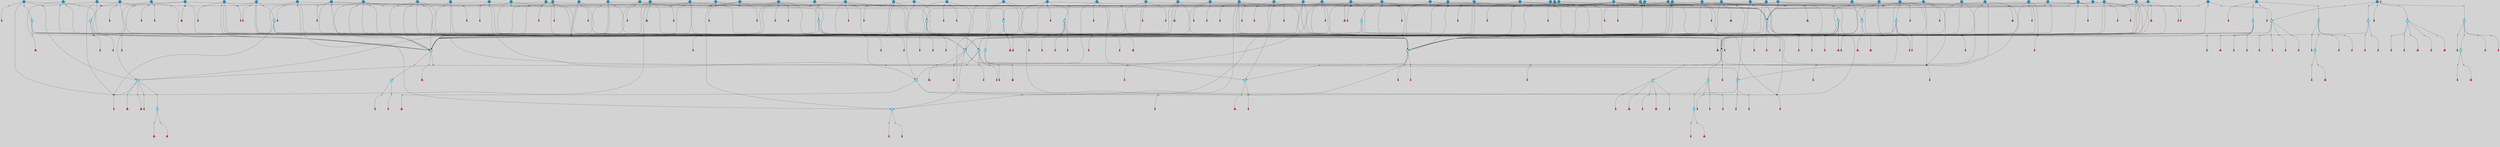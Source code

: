 // File exported with GEGELATI v1.3.1
// On the 2024-04-08 17:25:06
// With the File::TPGGraphDotExporter
digraph{
	graph[pad = "0.212, 0.055" bgcolor = lightgray]
	node[shape=circle style = filled label = ""]
		T3 [fillcolor="#66ddff"]
		T4 [fillcolor="#66ddff"]
		T7 [fillcolor="#66ddff"]
		T9 [fillcolor="#66ddff"]
		T11 [fillcolor="#66ddff"]
		T24 [fillcolor="#66ddff"]
		T82 [fillcolor="#66ddff"]
		T111 [fillcolor="#66ddff"]
		T129 [fillcolor="#66ddff"]
		T164 [fillcolor="#66ddff"]
		T207 [fillcolor="#66ddff"]
		T267 [fillcolor="#66ddff"]
		T20 [fillcolor="#66ddff"]
		T321 [fillcolor="#66ddff"]
		T322 [fillcolor="#66ddff"]
		T323 [fillcolor="#66ddff"]
		T493 [fillcolor="#1199bb"]
		T538 [fillcolor="#66ddff"]
		T565 [fillcolor="#66ddff"]
		T577 [fillcolor="#66ddff"]
		T584 [fillcolor="#1199bb"]
		T590 [fillcolor="#1199bb"]
		T591 [fillcolor="#1199bb"]
		T592 [fillcolor="#1199bb"]
		T521 [fillcolor="#1199bb"]
		T594 [fillcolor="#1199bb"]
		T595 [fillcolor="#1199bb"]
		T614 [fillcolor="#1199bb"]
		T620 [fillcolor="#1199bb"]
		T623 [fillcolor="#66ddff"]
		T624 [fillcolor="#66ddff"]
		T625 [fillcolor="#66ddff"]
		T626 [fillcolor="#1199bb"]
		T632 [fillcolor="#1199bb"]
		T659 [fillcolor="#1199bb"]
		T673 [fillcolor="#1199bb"]
		T685 [fillcolor="#66ddff"]
		T686 [fillcolor="#66ddff"]
		T687 [fillcolor="#66ddff"]
		T688 [fillcolor="#1199bb"]
		T724 [fillcolor="#1199bb"]
		T760 [fillcolor="#66ddff"]
		T733 [fillcolor="#66ddff"]
		T761 [fillcolor="#66ddff"]
		T762 [fillcolor="#66ddff"]
		T786 [fillcolor="#1199bb"]
		T787 [fillcolor="#1199bb"]
		T812 [fillcolor="#1199bb"]
		T813 [fillcolor="#1199bb"]
		T814 [fillcolor="#1199bb"]
		T818 [fillcolor="#1199bb"]
		T819 [fillcolor="#1199bb"]
		T820 [fillcolor="#1199bb"]
		T821 [fillcolor="#1199bb"]
		T822 [fillcolor="#1199bb"]
		T823 [fillcolor="#1199bb"]
		T824 [fillcolor="#1199bb"]
		T825 [fillcolor="#1199bb"]
		T826 [fillcolor="#1199bb"]
		T827 [fillcolor="#1199bb"]
		T828 [fillcolor="#66ddff"]
		T829 [fillcolor="#1199bb"]
		T830 [fillcolor="#1199bb"]
		T831 [fillcolor="#1199bb"]
		T832 [fillcolor="#1199bb"]
		T833 [fillcolor="#1199bb"]
		T834 [fillcolor="#1199bb"]
		T835 [fillcolor="#1199bb"]
		T836 [fillcolor="#1199bb"]
		T837 [fillcolor="#1199bb"]
		T838 [fillcolor="#1199bb"]
		T839 [fillcolor="#1199bb"]
		T840 [fillcolor="#1199bb"]
		T841 [fillcolor="#1199bb"]
		T842 [fillcolor="#1199bb"]
		T843 [fillcolor="#66ddff"]
		T844 [fillcolor="#1199bb"]
		T845 [fillcolor="#66ddff"]
		T846 [fillcolor="#66ddff"]
		T847 [fillcolor="#66ddff"]
		T848 [fillcolor="#66ddff"]
		T849 [fillcolor="#1199bb"]
		T859 [fillcolor="#1199bb"]
		T864 [fillcolor="#1199bb"]
		T868 [fillcolor="#1199bb"]
		T870 [fillcolor="#1199bb"]
		T873 [fillcolor="#1199bb"]
		T876 [fillcolor="#1199bb"]
		T878 [fillcolor="#1199bb"]
		T879 [fillcolor="#1199bb"]
		T880 [fillcolor="#1199bb"]
		T881 [fillcolor="#1199bb"]
		T882 [fillcolor="#1199bb"]
		T883 [fillcolor="#1199bb"]
		T884 [fillcolor="#1199bb"]
		T885 [fillcolor="#66ddff"]
		T886 [fillcolor="#1199bb"]
		T887 [fillcolor="#1199bb"]
		T888 [fillcolor="#1199bb"]
		T889 [fillcolor="#1199bb"]
		T890 [fillcolor="#1199bb"]
		T891 [fillcolor="#1199bb"]
		T892 [fillcolor="#1199bb"]
		T893 [fillcolor="#1199bb"]
		T894 [fillcolor="#1199bb"]
		T895 [fillcolor="#1199bb"]
		T896 [fillcolor="#1199bb"]
		T897 [fillcolor="#1199bb"]
		T898 [fillcolor="#1199bb"]
		T899 [fillcolor="#1199bb"]
		T900 [fillcolor="#1199bb"]
		P11902 [fillcolor="#cccccc" shape=point] //6|
		I11902 [shape=box style=invis label="6|1&2|6#1|7&#92;n10|7&2|0#1|5&#92;n9|4&0|1#2|2&#92;n8|6&0|0#1|0&#92;n"]
		P11902 -> I11902[style=invis]
		A8143 [fillcolor="#ff3366" shape=box margin=0.03 width=0 height=0 label="3"]
		T3 -> P11902 -> A8143
		P11903 [fillcolor="#cccccc" shape=point] //3|
		I11903 [shape=box style=invis label="7|6&2|4#0|2&#92;n10|3&2|7#1|4&#92;n11|6&0|4#0|1&#92;n7|1&0|0#2|6&#92;n7|6&0|3#2|6&#92;n4|0&2|6#0|1&#92;n4|4&2|5#0|2&#92;n4|6&0|4#2|7&#92;n10|0&2|3#1|5&#92;n2|6&0|5#0|2&#92;n1|0&2|3#0|7&#92;n1|6&2|0#0|5&#92;n6|2&0|1#0|7&#92;n9|2&0|3#2|7&#92;n5|3&0|6#0|6&#92;n1|7&2|5#2|3&#92;n8|1&2|7#0|6&#92;n1|0&2|5#2|1&#92;n7|1&2|2#2|5&#92;n7|4&2|6#0|3&#92;n"]
		P11903 -> I11903[style=invis]
		A8144 [fillcolor="#ff3366" shape=box margin=0.03 width=0 height=0 label="4"]
		T3 -> P11903 -> A8144
		P11904 [fillcolor="#cccccc" shape=point] //7|
		I11904 [shape=box style=invis label="0|2&2|4#2|6&#92;n5|3&0|6#0|1&#92;n4|7&2|6#0|5&#92;n7|6&0|7#0|5&#92;n10|7&2|2#1|1&#92;n"]
		P11904 -> I11904[style=invis]
		A8145 [fillcolor="#ff3366" shape=box margin=0.03 width=0 height=0 label="4"]
		T4 -> P11904 -> A8145
		P11905 [fillcolor="#cccccc" shape=point] //0|
		I11905 [shape=box style=invis label="2|5&0|1#0|6&#92;n6|1&2|2#2|7&#92;n8|0&0|3#1|4&#92;n4|3&2|5#2|4&#92;n8|1&2|4#0|0&#92;n6|6&0|1#2|6&#92;n11|7&2|4#2|5&#92;n6|2&2|4#0|2&#92;n8|5&2|4#2|4&#92;n2|1&2|1#2|2&#92;n2|7&2|5#2|6&#92;n9|7&0|5#0|4&#92;n1|2&0|5#2|6&#92;n4|2&2|3#2|7&#92;n3|3&2|1#0|2&#92;n"]
		P11905 -> I11905[style=invis]
		A8146 [fillcolor="#ff3366" shape=box margin=0.03 width=0 height=0 label="5"]
		T4 -> P11905 -> A8146
		P11906 [fillcolor="#cccccc" shape=point] //-3|
		I11906 [shape=box style=invis label="1|6&2|7#0|7&#92;n10|2&0|7#1|3&#92;n9|6&2|7#2|2&#92;n5|3&0|7#0|7&#92;n1|6&2|3#0|0&#92;n2|3&2|3#2|2&#92;n5|1&2|6#0|6&#92;n"]
		P11906 -> I11906[style=invis]
		A8147 [fillcolor="#ff3366" shape=box margin=0.03 width=0 height=0 label="7"]
		T7 -> P11906 -> A8147
		P11907 [fillcolor="#cccccc" shape=point] //5|
		I11907 [shape=box style=invis label="0|5&2|3#0|1&#92;n0|6&2|1#2|4&#92;n6|2&2|6#0|7&#92;n7|4&0|3#0|1&#92;n5|4&0|7#1|6&#92;n9|1&0|5#2|2&#92;n6|3&2|3#1|7&#92;n11|7&2|4#1|6&#92;n2|5&0|1#0|0&#92;n4|7&0|0#0|2&#92;n6|2&0|6#0|0&#92;n2|1&2|6#2|4&#92;n10|0&2|0#1|0&#92;n6|6&2|4#0|6&#92;n"]
		P11907 -> I11907[style=invis]
		A8148 [fillcolor="#ff3366" shape=box margin=0.03 width=0 height=0 label="8"]
		T7 -> P11907 -> A8148
		P11908 [fillcolor="#cccccc" shape=point] //-6|
		I11908 [shape=box style=invis label="11|1&0|7#2|0&#92;n10|4&0|1#1|0&#92;n4|3&2|4#2|1&#92;n0|5&2|0#0|0&#92;n6|1&0|0#0|3&#92;n8|2&2|0#0|4&#92;n11|4&2|0#1|6&#92;n7|0&2|6#2|3&#92;n5|3&2|6#2|0&#92;n2|0&2|0#0|4&#92;n"]
		P11908 -> I11908[style=invis]
		A8149 [fillcolor="#ff3366" shape=box margin=0.03 width=0 height=0 label="9"]
		T9 -> P11908 -> A8149
		P11909 [fillcolor="#cccccc" shape=point] //2|
		I11909 [shape=box style=invis label="6|3&2|7#1|4&#92;n8|6&0|0#2|5&#92;n2|1&0|2#0|3&#92;n8|7&0|6#0|4&#92;n2|1&2|0#0|1&#92;n0|0&2|2#2|3&#92;n6|6&0|7#2|1&#92;n6|1&0|7#2|6&#92;n5|4&2|7#0|4&#92;n0|3&0|4#2|0&#92;n11|0&2|0#2|5&#92;n4|5&2|5#2|4&#92;n5|7&0|6#0|4&#92;n9|7&2|5#0|3&#92;n5|4&2|1#0|3&#92;n5|3&0|1#1|7&#92;n0|4&0|3#2|5&#92;n"]
		P11909 -> I11909[style=invis]
		A8150 [fillcolor="#ff3366" shape=box margin=0.03 width=0 height=0 label="10"]
		T9 -> P11909 -> A8150
		P11910 [fillcolor="#cccccc" shape=point] //6|
		I11910 [shape=box style=invis label="3|0&2|7#2|2&#92;n3|2&0|4#2|5&#92;n5|1&0|2#1|0&#92;n8|7&0|1#2|0&#92;n8|5&0|3#0|6&#92;n0|2&0|2#2|3&#92;n1|5&2|5#0|5&#92;n5|6&0|6#0|7&#92;n6|7&0|0#2|6&#92;n1|2&2|3#0|0&#92;n7|7&2|3#0|4&#92;n0|7&2|7#0|6&#92;n1|0&2|2#2|7&#92;n4|4&0|1#0|0&#92;n"]
		P11910 -> I11910[style=invis]
		A8151 [fillcolor="#ff3366" shape=box margin=0.03 width=0 height=0 label="11"]
		T11 -> P11910 -> A8151
		P11911 [fillcolor="#cccccc" shape=point] //-4|
		I11911 [shape=box style=invis label="4|1&0|4#2|6&#92;n1|2&2|2#2|0&#92;n1|2&2|0#0|6&#92;n8|4&2|3#2|5&#92;n5|5&2|1#1|0&#92;n"]
		P11911 -> I11911[style=invis]
		A8152 [fillcolor="#ff3366" shape=box margin=0.03 width=0 height=0 label="12"]
		T11 -> P11911 -> A8152
		P11912 [fillcolor="#cccccc" shape=point] //-3|
		I11912 [shape=box style=invis label="8|1&2|3#0|5&#92;n0|6&0|5#0|5&#92;n3|7&2|1#0|6&#92;n3|5&0|1#0|0&#92;n9|5&2|0#0|4&#92;n3|5&0|2#0|3&#92;n10|6&2|4#1|0&#92;n9|4&2|7#2|6&#92;n1|7&2|5#2|2&#92;n"]
		P11912 -> I11912[style=invis]
		A8153 [fillcolor="#ff3366" shape=box margin=0.03 width=0 height=0 label="5"]
		T4 -> P11912 -> A8153
		P11913 [fillcolor="#cccccc" shape=point] //1|
		I11913 [shape=box style=invis label="5|1&0|6#2|7&#92;n2|4&0|4#2|2&#92;n0|6&0|5#0|4&#92;n10|6&2|5#1|6&#92;n9|3&0|1#1|7&#92;n10|3&2|2#1|0&#92;n5|0&0|0#2|1&#92;n11|3&2|3#1|5&#92;n10|3&0|1#1|0&#92;n2|4&0|1#0|1&#92;n0|2&0|3#2|4&#92;n9|2&2|1#2|5&#92;n11|7&2|6#2|6&#92;n"]
		P11913 -> I11913[style=invis]
		T24 -> P11913 -> T7
		P11914 [fillcolor="#cccccc" shape=point] //5|
		I11914 [shape=box style=invis label="3|0&2|0#0|1&#92;n3|0&0|7#0|1&#92;n5|3&0|2#2|6&#92;n4|4&2|4#2|6&#92;n11|2&0|7#1|6&#92;n2|7&2|2#2|5&#92;n9|3&2|6#2|7&#92;n7|7&0|0#0|4&#92;n6|1&2|4#2|3&#92;n5|4&2|0#1|6&#92;n1|3&0|7#0|4&#92;n"]
		P11914 -> I11914[style=invis]
		A8154 [fillcolor="#ff3366" shape=box margin=0.03 width=0 height=0 label="7"]
		T24 -> P11914 -> A8154
		P11915 [fillcolor="#cccccc" shape=point] //-2|
		I11915 [shape=box style=invis label="4|1&0|4#0|3&#92;n4|2&0|5#2|0&#92;n5|5&2|6#0|5&#92;n1|4&0|1#0|2&#92;n6|3&2|7#1|5&#92;n0|4&2|0#0|3&#92;n8|5&2|5#1|2&#92;n10|7&2|7#1|1&#92;n3|4&0|0#2|1&#92;n3|6&2|5#2|5&#92;n8|3&0|1#0|7&#92;n10|0&2|7#1|3&#92;n4|1&2|4#0|1&#92;n9|3&2|0#0|4&#92;n3|6&2|0#0|4&#92;n1|2&0|6#2|1&#92;n4|0&2|1#2|2&#92;n"]
		P11915 -> I11915[style=invis]
		A8155 [fillcolor="#ff3366" shape=box margin=0.03 width=0 height=0 label="14"]
		T24 -> P11915 -> A8155
		P11916 [fillcolor="#cccccc" shape=point] //6|
		I11916 [shape=box style=invis label="7|0&2|5#1|2&#92;n10|6&2|1#1|3&#92;n7|5&0|2#0|7&#92;n10|7&0|1#1|5&#92;n4|6&2|5#0|5&#92;n4|4&0|7#2|7&#92;n"]
		P11916 -> I11916[style=invis]
		A8156 [fillcolor="#ff3366" shape=box margin=0.03 width=0 height=0 label="7"]
		T82 -> P11916 -> A8156
		P11917 [fillcolor="#cccccc" shape=point] //6|
		I11917 [shape=box style=invis label="0|5&2|3#0|1&#92;n0|6&2|1#2|4&#92;n9|1&0|5#2|2&#92;n7|4&0|3#0|1&#92;n5|4&0|7#1|6&#92;n2|5&0|1#0|0&#92;n6|3&2|3#1|7&#92;n11|7&2|4#1|6&#92;n6|2&2|6#0|1&#92;n4|7&0|0#0|2&#92;n6|2&0|6#0|0&#92;n9|1&2|6#2|4&#92;n10|0&2|0#1|0&#92;n6|6&2|4#0|6&#92;n"]
		P11917 -> I11917[style=invis]
		A8157 [fillcolor="#ff3366" shape=box margin=0.03 width=0 height=0 label="8"]
		T82 -> P11917 -> A8157
		T82 -> P11908
		P11918 [fillcolor="#cccccc" shape=point] //-5|
		I11918 [shape=box style=invis label="0|0&2|3#0|2&#92;n10|5&0|6#1|3&#92;n7|3&0|6#2|3&#92;n3|4&0|6#0|6&#92;n10|5&0|2#1|1&#92;n5|0&0|1#0|3&#92;n6|6&2|5#1|5&#92;n7|4&0|2#1|7&#92;n5|7&0|1#2|5&#92;n1|5&0|0#0|3&#92;n7|5&2|1#2|6&#92;n9|0&0|2#0|0&#92;n4|0&2|4#0|0&#92;n4|6&0|0#2|3&#92;n3|1&0|6#2|5&#92;n7|7&2|1#2|3&#92;n9|4&2|2#0|6&#92;n"]
		P11918 -> I11918[style=invis]
		T111 -> P11918 -> T9
		P11919 [fillcolor="#cccccc" shape=point] //7|
		I11919 [shape=box style=invis label="7|4&2|1#2|0&#92;n4|1&2|4#2|3&#92;n5|0&2|0#2|2&#92;n6|1&2|4#2|6&#92;n"]
		P11919 -> I11919[style=invis]
		A8158 [fillcolor="#ff3366" shape=box margin=0.03 width=0 height=0 label="9"]
		T111 -> P11919 -> A8158
		P11920 [fillcolor="#cccccc" shape=point] //2|
		I11920 [shape=box style=invis label="3|0&2|0#0|1&#92;n11|2&0|7#1|6&#92;n8|7&2|4#0|5&#92;n5|3&0|2#2|6&#92;n4|4&2|4#2|6&#92;n3|0&0|7#0|1&#92;n2|7&2|2#2|5&#92;n9|3&2|6#2|7&#92;n7|7&0|0#0|4&#92;n6|1&2|4#1|3&#92;n5|4&2|0#1|6&#92;n1|3&0|7#0|4&#92;n"]
		P11920 -> I11920[style=invis]
		A8159 [fillcolor="#ff3366" shape=box margin=0.03 width=0 height=0 label="7"]
		T111 -> P11920 -> A8159
		T111 -> P11908
		P11921 [fillcolor="#cccccc" shape=point] //8|
		I11921 [shape=box style=invis label="9|0&0|1#2|0&#92;n10|1&2|5#1|4&#92;n8|2&2|6#0|4&#92;n2|4&2|5#2|3&#92;n4|2&2|2#0|2&#92;n7|5&0|2#0|0&#92;n8|2&2|1#1|3&#92;n8|7&0|7#2|1&#92;n1|1&0|0#0|7&#92;n5|6&2|5#1|0&#92;n6|6&2|5#0|0&#92;n11|4&0|3#2|6&#92;n4|2&2|4#0|7&#92;n5|6&0|1#2|0&#92;n11|3&0|2#0|7&#92;n"]
		P11921 -> I11921[style=invis]
		A8160 [fillcolor="#ff3366" shape=box margin=0.03 width=0 height=0 label="6"]
		T129 -> P11921 -> A8160
		T129 -> P11914
		P11922 [fillcolor="#cccccc" shape=point] //10|
		I11922 [shape=box style=invis label="4|5&2|7#2|1&#92;n1|7&2|3#0|6&#92;n3|5&2|2#0|3&#92;n10|3&0|7#1|4&#92;n7|1&0|4#2|6&#92;n10|2&0|3#1|7&#92;n9|5&2|0#0|4&#92;n4|0&0|3#2|7&#92;n11|4&2|6#1|2&#92;n5|4&2|7#0|2&#92;n2|6&2|4#0|0&#92;n6|5&0|7#2|1&#92;n5|3&2|3#1|6&#92;n10|7&2|0#1|2&#92;n"]
		P11922 -> I11922[style=invis]
		A8161 [fillcolor="#ff3366" shape=box margin=0.03 width=0 height=0 label="5"]
		T129 -> P11922 -> A8161
		P11923 [fillcolor="#cccccc" shape=point] //5|
		I11923 [shape=box style=invis label="9|4&2|3#1|3&#92;n0|4&2|4#0|5&#92;n6|1&2|6#2|5&#92;n4|0&0|5#2|0&#92;n"]
		P11923 -> I11923[style=invis]
		A8162 [fillcolor="#ff3366" shape=box margin=0.03 width=0 height=0 label="7"]
		T129 -> P11923 -> A8162
		P11924 [fillcolor="#cccccc" shape=point] //6|
		I11924 [shape=box style=invis label="9|4&2|7#0|6&#92;n8|4&0|1#1|0&#92;n1|3&0|0#2|1&#92;n2|4&0|6#2|2&#92;n5|1&2|5#0|7&#92;n3|0&0|3#2|6&#92;n2|2&2|6#0|2&#92;n8|4&0|4#2|2&#92;n5|1&2|4#0|3&#92;n9|4&0|6#0|6&#92;n5|0&2|2#1|5&#92;n11|7&0|0#1|1&#92;n0|4&0|3#0|3&#92;n7|7&2|4#2|5&#92;n1|5&0|1#2|1&#92;n"]
		P11924 -> I11924[style=invis]
		A8163 [fillcolor="#ff3366" shape=box margin=0.03 width=0 height=0 label="1"]
		T129 -> P11924 -> A8163
		T164 -> P11905
		P11925 [fillcolor="#cccccc" shape=point] //-1|
		I11925 [shape=box style=invis label="6|4&0|4#2|4&#92;n4|5&2|5#2|4&#92;n9|7&2|5#0|3&#92;n3|7&2|6#0|6&#92;n8|7&0|6#0|4&#92;n2|1&2|0#0|1&#92;n8|6&0|0#2|5&#92;n2|1&0|2#0|3&#92;n6|1&0|7#2|6&#92;n6|3&0|1#1|6&#92;n5|4&2|7#0|4&#92;n0|7&0|4#2|0&#92;n11|0&2|0#2|5&#92;n3|7&2|0#2|7&#92;n8|3&2|7#1|4&#92;n5|7&0|6#0|4&#92;n0|0&2|3#2|3&#92;n5|4&2|1#0|3&#92;n0|4&0|3#2|5&#92;n"]
		P11925 -> I11925[style=invis]
		A8164 [fillcolor="#ff3366" shape=box margin=0.03 width=0 height=0 label="10"]
		T164 -> P11925 -> A8164
		P11926 [fillcolor="#cccccc" shape=point] //-7|
		I11926 [shape=box style=invis label="6|1&0|2#0|3&#92;n1|2&0|1#2|0&#92;n10|3&2|2#1|1&#92;n0|1&0|2#0|7&#92;n4|6&2|7#2|4&#92;n6|0&2|7#0|6&#92;n"]
		P11926 -> I11926[style=invis]
		A8165 [fillcolor="#ff3366" shape=box margin=0.03 width=0 height=0 label="7"]
		T164 -> P11926 -> A8165
		P11927 [fillcolor="#cccccc" shape=point] //-6|
		I11927 [shape=box style=invis label="11|7&0|1#0|6&#92;n3|5&0|1#0|3&#92;n1|5&0|5#0|6&#92;n1|7&2|5#2|2&#92;n0|0&0|2#2|2&#92;n4|4&0|1#0|5&#92;n6|4&2|2#0|2&#92;n0|6&2|5#0|5&#92;n0|3&2|2#2|6&#92;n"]
		P11927 -> I11927[style=invis]
		A8166 [fillcolor="#ff3366" shape=box margin=0.03 width=0 height=0 label="5"]
		T164 -> P11927 -> A8166
		P11928 [fillcolor="#cccccc" shape=point] //4|
		I11928 [shape=box style=invis label="4|3&0|6#0|3&#92;n5|7&2|3#2|2&#92;n5|6&0|7#1|2&#92;n1|4&2|6#0|3&#92;n8|4&2|1#2|5&#92;n9|5&2|4#1|4&#92;n2|4&0|5#0|7&#92;n10|0&0|6#1|3&#92;n3|0&0|6#0|2&#92;n2|7&2|7#2|6&#92;n5|2&0|5#1|5&#92;n10|4&2|5#1|7&#92;n4|0&0|4#2|4&#92;n11|1&0|4#2|6&#92;n10|6&2|0#1|4&#92;n9|7&0|3#1|4&#92;n4|5&2|7#0|6&#92;n11|5&2|6#2|3&#92;n0|3&0|5#0|1&#92;n"]
		P11928 -> I11928[style=invis]
		A8167 [fillcolor="#ff3366" shape=box margin=0.03 width=0 height=0 label="13"]
		T164 -> P11928 -> A8167
		P11929 [fillcolor="#cccccc" shape=point] //7|
		I11929 [shape=box style=invis label="7|0&2|1#2|0&#92;n9|7&2|1#1|7&#92;n8|2&0|1#1|0&#92;n6|6&0|2#1|1&#92;n2|2&0|5#0|0&#92;n5|7&0|0#2|1&#92;n5|1&2|5#1|5&#92;n4|7&2|4#2|3&#92;n10|5&2|2#1|5&#92;n1|3&2|2#2|0&#92;n10|2&2|6#1|5&#92;n"]
		P11929 -> I11929[style=invis]
		A8168 [fillcolor="#ff3366" shape=box margin=0.03 width=0 height=0 label="1"]
		T207 -> P11929 -> A8168
		P11930 [fillcolor="#cccccc" shape=point] //-3|
		I11930 [shape=box style=invis label="3|7&0|0#0|2&#92;n11|5&0|1#1|1&#92;n4|1&0|6#2|6&#92;n4|0&0|1#0|5&#92;n"]
		P11930 -> I11930[style=invis]
		T207 -> P11930 -> T24
		P11931 [fillcolor="#cccccc" shape=point] //5|
		I11931 [shape=box style=invis label="8|1&2|6#0|6&#92;n3|0&0|7#0|1&#92;n11|3&0|2#2|6&#92;n4|4&2|4#2|6&#92;n11|2&0|7#1|6&#92;n2|7&2|2#2|5&#92;n7|7&0|0#0|4&#92;n6|1&2|4#2|3&#92;n5|4&2|0#1|6&#92;n3|0&2|0#0|1&#92;n1|3&0|7#0|4&#92;n"]
		P11931 -> I11931[style=invis]
		A8169 [fillcolor="#ff3366" shape=box margin=0.03 width=0 height=0 label="7"]
		T207 -> P11931 -> A8169
		P11932 [fillcolor="#cccccc" shape=point] //5|
		I11932 [shape=box style=invis label="10|4&2|6#1|2&#92;n8|4&0|1#1|0&#92;n0|4&2|6#0|0&#92;n8|4&2|5#2|1&#92;n7|5&2|5#1|0&#92;n3|6&0|6#2|2&#92;n1|7&0|7#0|5&#92;n2|0&0|7#2|4&#92;n9|4&2|6#2|7&#92;n2|6&2|2#0|0&#92;n11|7&2|7#0|7&#92;n5|5&0|0#0|1&#92;n10|1&0|0#1|0&#92;n7|3&0|1#2|5&#92;n9|2&2|7#1|5&#92;n9|0&2|5#1|2&#92;n1|6&2|4#2|2&#92;n3|3&2|2#0|7&#92;n1|6&2|0#0|0&#92;n6|4&2|6#1|0&#92;n"]
		P11932 -> I11932[style=invis]
		A8170 [fillcolor="#ff3366" shape=box margin=0.03 width=0 height=0 label="1"]
		T207 -> P11932 -> A8170
		P11933 [fillcolor="#cccccc" shape=point] //7|
		I11933 [shape=box style=invis label="6|1&2|6#2|7&#92;n7|0&2|4#2|3&#92;n3|3&0|7#0|6&#92;n5|4&0|2#2|4&#92;n8|5&2|6#2|7&#92;n0|0&2|3#0|3&#92;n5|4&2|4#2|6&#92;n"]
		P11933 -> I11933[style=invis]
		T207 -> P11933 -> T4
		T267 -> P11929
		P11934 [fillcolor="#cccccc" shape=point] //7|
		I11934 [shape=box style=invis label="7|4&2|7#0|4&#92;n4|6&0|1#2|5&#92;n2|1&2|3#0|0&#92;n4|3&2|0#0|1&#92;n0|0&2|7#2|7&#92;n7|7&0|5#2|3&#92;n5|0&2|1#2|2&#92;n10|0&0|4#1|2&#92;n4|4&0|7#0|0&#92;n6|7&0|2#0|1&#92;n1|4&2|5#0|4&#92;n"]
		P11934 -> I11934[style=invis]
		A8171 [fillcolor="#ff3366" shape=box margin=0.03 width=0 height=0 label="0"]
		T267 -> P11934 -> A8171
		P11935 [fillcolor="#cccccc" shape=point] //-3|
		I11935 [shape=box style=invis label="7|2&2|4#0|2&#92;n4|1&2|6#0|1&#92;n11|6&0|4#0|1&#92;n7|1&0|0#2|6&#92;n6|2&0|1#0|7&#92;n10|3&2|7#1|4&#92;n3|5&2|3#0|1&#92;n4|4&2|5#0|2&#92;n4|6&0|4#2|7&#92;n2|5&0|5#0|2&#92;n10|0&2|3#1|4&#92;n0|1&2|7#0|6&#92;n7|6&0|3#2|6&#92;n1|3&0|6#2|0&#92;n5|3&0|6#0|6&#92;n1|4&2|5#2|3&#92;n1|6&2|0#0|5&#92;n9|2&0|3#2|7&#92;n7|1&2|2#2|5&#92;n"]
		P11935 -> I11935[style=invis]
		T267 -> P11935 -> T207
		P11936 [fillcolor="#cccccc" shape=point] //5|
		I11936 [shape=box style=invis label="1|6&2|7#0|7&#92;n9|2&2|7#2|3&#92;n10|2&0|7#1|3&#92;n0|0&2|7#2|2&#92;n1|6&2|3#0|0&#92;n2|3&2|3#2|2&#92;n"]
		P11936 -> I11936[style=invis]
		A8172 [fillcolor="#ff3366" shape=box margin=0.03 width=0 height=0 label="7"]
		T267 -> P11936 -> A8172
		P11937 [fillcolor="#cccccc" shape=point] //-6|
		I11937 [shape=box style=invis label="6|0&0|5#2|5&#92;n0|3&2|1#2|1&#92;n"]
		P11937 -> I11937[style=invis]
		A8173 [fillcolor="#ff3366" shape=box margin=0.03 width=0 height=0 label="3"]
		T267 -> P11937 -> A8173
		P11938 [fillcolor="#cccccc" shape=point] //-9|
		I11938 [shape=box style=invis label="2|0&2|0#2|1&#92;n4|4&2|4#2|6&#92;n9|1&0|3#1|7&#92;n5|3&0|2#2|6&#92;n2|7&2|2#2|5&#92;n5|4&2|0#1|6&#92;n3|0&0|7#0|1&#92;n1|3&0|7#0|4&#92;n11|6&2|2#0|7&#92;n7|7&0|0#0|4&#92;n11|0&0|7#1|6&#92;n9|3&2|6#2|7&#92;n"]
		P11938 -> I11938[style=invis]
		A8174 [fillcolor="#ff3366" shape=box margin=0.03 width=0 height=0 label="7"]
		T322 -> P11938 -> A8174
		P11939 [fillcolor="#cccccc" shape=point] //-4|
		I11939 [shape=box style=invis label="4|1&0|4#2|6&#92;n1|2&2|2#2|0&#92;n1|2&2|0#0|6&#92;n8|4&2|3#2|5&#92;n5|5&2|1#1|0&#92;n"]
		P11939 -> I11939[style=invis]
		A8175 [fillcolor="#ff3366" shape=box margin=0.03 width=0 height=0 label="12"]
		T321 -> P11939 -> A8175
		P11940 [fillcolor="#cccccc" shape=point] //6|
		I11940 [shape=box style=invis label="3|0&2|7#2|2&#92;n3|2&0|4#2|5&#92;n5|1&0|2#1|0&#92;n8|7&0|1#2|0&#92;n8|5&0|3#0|6&#92;n0|2&0|2#2|3&#92;n1|5&2|5#0|5&#92;n5|6&0|6#0|7&#92;n6|7&0|0#2|6&#92;n1|2&2|3#0|0&#92;n7|7&2|3#0|4&#92;n0|7&2|7#0|6&#92;n1|0&2|2#2|7&#92;n4|4&0|1#0|0&#92;n"]
		P11940 -> I11940[style=invis]
		A8176 [fillcolor="#ff3366" shape=box margin=0.03 width=0 height=0 label="11"]
		T321 -> P11940 -> A8176
		P11941 [fillcolor="#cccccc" shape=point] //2|
		I11941 [shape=box style=invis label="4|1&0|4#2|6&#92;n5|5&2|1#1|0&#92;n1|0&2|0#0|6&#92;n8|4&2|3#2|5&#92;n"]
		P11941 -> I11941[style=invis]
		T322 -> P11941 -> T321
		P11942 [fillcolor="#cccccc" shape=point] //8|
		I11942 [shape=box style=invis label="9|7&0|5#2|5&#92;n3|3&2|3#0|2&#92;n9|5&2|2#1|0&#92;n2|3&0|6#0|3&#92;n4|4&2|5#2|7&#92;n11|3&2|0#1|5&#92;n6|6&2|1#2|2&#92;n4|6&0|1#2|2&#92;n2|5&2|7#2|2&#92;n7|7&2|2#2|3&#92;n6|5&0|3#2|6&#92;n6|7&0|6#0|2&#92;n"]
		P11942 -> I11942[style=invis]
		A8177 [fillcolor="#ff3366" shape=box margin=0.03 width=0 height=0 label="14"]
		T322 -> P11942 -> A8177
		P11943 [fillcolor="#cccccc" shape=point] //4|
		I11943 [shape=box style=invis label="4|3&0|6#0|3&#92;n5|7&2|3#2|2&#92;n5|6&0|7#1|2&#92;n1|4&2|6#0|3&#92;n8|4&2|1#2|5&#92;n9|5&2|4#1|4&#92;n2|4&0|5#0|7&#92;n10|0&0|6#1|3&#92;n3|0&0|6#0|2&#92;n2|7&2|7#2|6&#92;n5|2&0|5#1|5&#92;n10|4&2|5#1|7&#92;n4|0&0|4#2|4&#92;n11|1&0|4#2|6&#92;n10|6&2|0#1|4&#92;n9|7&0|3#1|4&#92;n4|5&2|7#0|6&#92;n11|5&2|6#2|3&#92;n0|3&0|5#0|1&#92;n"]
		P11943 -> I11943[style=invis]
		A8178 [fillcolor="#ff3366" shape=box margin=0.03 width=0 height=0 label="13"]
		T322 -> P11943 -> A8178
		P11944 [fillcolor="#cccccc" shape=point] //-3|
		I11944 [shape=box style=invis label="4|5&0|0#0|0&#92;n4|7&0|0#0|2&#92;n0|6&2|1#2|4&#92;n9|1&0|5#2|2&#92;n10|0&2|0#1|0&#92;n6|6&2|4#0|6&#92;n2|5&0|1#0|0&#92;n6|3&2|3#1|7&#92;n11|7&2|4#1|6&#92;n6|2&2|6#0|1&#92;n6|2&0|0#0|0&#92;n9|1&2|6#2|4&#92;n10|4&0|3#1|1&#92;n5|4&2|7#1|6&#92;n"]
		P11944 -> I11944[style=invis]
		T323 -> P11944 -> T322
		P11945 [fillcolor="#cccccc" shape=point] //5|
		I11945 [shape=box style=invis label="0|5&2|3#0|1&#92;n0|6&2|1#2|4&#92;n6|2&2|6#0|7&#92;n7|4&0|3#0|1&#92;n5|4&0|7#1|6&#92;n9|1&0|5#2|2&#92;n6|3&2|3#1|7&#92;n11|7&2|4#1|6&#92;n2|5&0|1#0|0&#92;n4|7&0|0#0|2&#92;n6|2&0|6#0|0&#92;n2|1&2|6#2|4&#92;n10|0&2|0#1|0&#92;n6|6&2|4#0|6&#92;n"]
		P11945 -> I11945[style=invis]
		A8179 [fillcolor="#ff3366" shape=box margin=0.03 width=0 height=0 label="8"]
		T20 -> P11945 -> A8179
		P11946 [fillcolor="#cccccc" shape=point] //-3|
		I11946 [shape=box style=invis label="1|6&2|7#0|7&#92;n10|2&0|7#1|3&#92;n9|6&2|7#2|2&#92;n5|3&0|7#0|7&#92;n1|6&2|3#0|0&#92;n2|3&2|3#2|2&#92;n5|1&2|6#0|6&#92;n"]
		P11946 -> I11946[style=invis]
		A8180 [fillcolor="#ff3366" shape=box margin=0.03 width=0 height=0 label="7"]
		T20 -> P11946 -> A8180
		P11947 [fillcolor="#cccccc" shape=point] //1|
		I11947 [shape=box style=invis label="0|4&0|1#0|1&#92;n10|5&2|5#1|6&#92;n7|7&2|5#2|2&#92;n9|5&0|7#2|7&#92;n8|4&0|3#2|7&#92;n11|0&2|3#0|5&#92;n7|0&0|0#0|1&#92;n4|2&0|4#0|5&#92;n5|1&0|6#2|7&#92;n11|3&0|7#1|3&#92;n"]
		P11947 -> I11947[style=invis]
		T323 -> P11947 -> T20
		P11948 [fillcolor="#cccccc" shape=point] //-8|
		I11948 [shape=box style=invis label="7|5&0|4#2|4&#92;n"]
		P11948 -> I11948[style=invis]
		A8181 [fillcolor="#ff3366" shape=box margin=0.03 width=0 height=0 label="3"]
		T322 -> P11948 -> A8181
		P11949 [fillcolor="#cccccc" shape=point] //4|
		I11949 [shape=box style=invis label="4|3&0|6#0|3&#92;n5|7&2|3#2|2&#92;n5|6&0|7#1|2&#92;n1|4&2|6#0|3&#92;n8|4&2|1#2|5&#92;n9|5&2|4#1|4&#92;n2|4&0|5#0|7&#92;n10|0&0|6#1|3&#92;n3|0&0|6#0|2&#92;n2|7&2|7#2|6&#92;n5|2&0|5#1|5&#92;n10|4&2|5#1|7&#92;n4|0&0|4#2|4&#92;n11|1&0|4#2|6&#92;n10|6&2|0#1|4&#92;n9|7&0|3#1|4&#92;n4|5&2|7#0|6&#92;n11|5&2|6#2|3&#92;n0|3&0|5#0|1&#92;n"]
		P11949 -> I11949[style=invis]
		A8182 [fillcolor="#ff3366" shape=box margin=0.03 width=0 height=0 label="13"]
		T323 -> P11949 -> A8182
		P11950 [fillcolor="#cccccc" shape=point] //10|
		I11950 [shape=box style=invis label="9|3&0|1#1|7&#92;n9|0&2|7#2|2&#92;n0|5&0|2#0|3&#92;n10|1&2|2#1|6&#92;n2|5&0|0#0|4&#92;n5|3&0|7#2|0&#92;n5|2&0|0#1|2&#92;n1|0&0|2#2|5&#92;n"]
		P11950 -> I11950[style=invis]
		T493 -> P11950 -> T164
		P11951 [fillcolor="#cccccc" shape=point] //-6|
		I11951 [shape=box style=invis label="6|1&2|7#0|1&#92;n10|4&0|0#1|1&#92;n11|0&2|4#0|6&#92;n7|7&2|2#2|2&#92;n2|0&2|5#0|0&#92;n9|2&2|1#2|7&#92;n7|2&2|0#1|5&#92;n0|2&2|7#2|5&#92;n7|2&2|4#2|5&#92;n1|1&2|7#0|6&#92;n3|4&2|2#0|3&#92;n7|4&2|0#2|1&#92;n"]
		P11951 -> I11951[style=invis]
		T493 -> P11951 -> T111
		P11952 [fillcolor="#cccccc" shape=point] //-6|
		I11952 [shape=box style=invis label="0|5&2|3#0|1&#92;n0|6&2|1#2|4&#92;n5|4&0|7#1|6&#92;n9|0&2|7#1|1&#92;n7|4&0|3#0|1&#92;n11|7&2|4#1|6&#92;n9|1&0|5#2|2&#92;n6|2&2|6#0|7&#92;n2|7&0|1#0|0&#92;n4|7&0|0#0|2&#92;n6|2&0|6#0|0&#92;n2|1&2|6#2|4&#92;n10|0&0|0#1|0&#92;n6|6&2|4#0|6&#92;n"]
		P11952 -> I11952[style=invis]
		T493 -> P11952 -> T129
		P11953 [fillcolor="#cccccc" shape=point] //4|
		I11953 [shape=box style=invis label="6|2&0|6#2|7&#92;n11|5&2|2#1|2&#92;n4|0&2|5#0|2&#92;n1|6&2|4#0|3&#92;n10|2&2|4#1|4&#92;n6|3&2|3#1|7&#92;n7|4&0|3#0|1&#92;n5|7&0|6#1|0&#92;n7|1&2|2#0|1&#92;n9|2&2|6#1|2&#92;n2|1&2|6#0|4&#92;n"]
		P11953 -> I11953[style=invis]
		A8183 [fillcolor="#ff3366" shape=box margin=0.03 width=0 height=0 label="8"]
		T493 -> P11953 -> A8183
		P11954 [fillcolor="#cccccc" shape=point] //5|
		I11954 [shape=box style=invis label="3|0&2|0#2|1&#92;n3|0&0|7#0|1&#92;n5|3&0|2#2|6&#92;n4|4&2|4#2|6&#92;n5|4&2|0#1|6&#92;n2|7&2|2#2|5&#92;n1|3&0|7#0|4&#92;n11|6&2|2#0|7&#92;n7|7&0|0#0|4&#92;n6|1&2|4#2|3&#92;n11|0&0|7#1|6&#92;n9|3&2|6#2|7&#92;n"]
		P11954 -> I11954[style=invis]
		A8184 [fillcolor="#ff3366" shape=box margin=0.03 width=0 height=0 label="7"]
		T538 -> P11954 -> A8184
		P11955 [fillcolor="#cccccc" shape=point] //-10|
		I11955 [shape=box style=invis label="11|7&2|0#1|7&#92;n11|1&2|2#1|3&#92;n4|4&0|5#0|0&#92;n4|3&0|1#0|5&#92;n0|6&2|3#2|0&#92;n4|0&0|7#0|5&#92;n9|6&2|5#1|3&#92;n1|6&0|0#0|4&#92;n0|7&2|1#0|5&#92;n1|5&2|4#2|4&#92;n8|3&0|2#0|1&#92;n"]
		P11955 -> I11955[style=invis]
		A8185 [fillcolor="#ff3366" shape=box margin=0.03 width=0 height=0 label="12"]
		T538 -> P11955 -> A8185
		P11956 [fillcolor="#cccccc" shape=point] //9|
		I11956 [shape=box style=invis label="6|3&2|3#1|5&#92;n3|1&2|4#2|2&#92;n4|6&0|1#2|5&#92;n6|0&0|2#1|3&#92;n"]
		P11956 -> I11956[style=invis]
		T538 -> P11956 -> T111
		P11957 [fillcolor="#cccccc" shape=point] //3|
		I11957 [shape=box style=invis label="5|4&2|0#1|6&#92;n9|3&2|6#2|7&#92;n4|4&2|4#2|6&#92;n5|3&0|2#2|6&#92;n7|7&0|0#0|4&#92;n5|3&0|7#0|6&#92;n11|6&2|2#0|7&#92;n2|5&2|2#2|5&#92;n11|0&0|7#1|6&#92;n3|0&0|7#0|1&#92;n"]
		P11957 -> I11957[style=invis]
		T538 -> P11957 -> T323
		P11958 [fillcolor="#cccccc" shape=point] //8|
		I11958 [shape=box style=invis label="9|0&0|1#2|0&#92;n10|1&2|5#1|4&#92;n8|2&2|6#0|4&#92;n2|4&2|5#2|3&#92;n4|2&2|2#0|2&#92;n7|5&0|2#0|0&#92;n8|2&2|1#1|3&#92;n8|7&0|7#2|1&#92;n1|1&0|0#0|7&#92;n5|6&2|5#1|0&#92;n6|6&2|5#0|0&#92;n11|4&0|3#2|6&#92;n4|2&2|4#0|7&#92;n5|6&0|1#2|0&#92;n11|3&0|2#0|7&#92;n"]
		P11958 -> I11958[style=invis]
		A8186 [fillcolor="#ff3366" shape=box margin=0.03 width=0 height=0 label="6"]
		T565 -> P11958 -> A8186
		P11959 [fillcolor="#cccccc" shape=point] //5|
		I11959 [shape=box style=invis label="3|0&2|0#0|1&#92;n3|0&0|7#0|1&#92;n5|3&0|2#2|6&#92;n4|4&2|4#2|6&#92;n11|2&0|7#1|6&#92;n2|7&2|2#2|5&#92;n9|3&2|6#2|7&#92;n7|7&0|0#0|4&#92;n6|1&2|4#2|3&#92;n5|4&2|0#1|6&#92;n1|3&0|7#0|4&#92;n"]
		P11959 -> I11959[style=invis]
		A8187 [fillcolor="#ff3366" shape=box margin=0.03 width=0 height=0 label="7"]
		T565 -> P11959 -> A8187
		P11960 [fillcolor="#cccccc" shape=point] //10|
		I11960 [shape=box style=invis label="4|5&2|7#2|1&#92;n1|7&2|3#0|6&#92;n3|5&2|2#0|3&#92;n10|3&0|7#1|4&#92;n7|1&0|4#2|6&#92;n10|2&0|3#1|7&#92;n9|5&2|0#0|4&#92;n4|0&0|3#2|7&#92;n11|4&2|6#1|2&#92;n5|4&2|7#0|2&#92;n2|6&2|4#0|0&#92;n6|5&0|7#2|1&#92;n5|3&2|3#1|6&#92;n10|7&2|0#1|2&#92;n"]
		P11960 -> I11960[style=invis]
		A8188 [fillcolor="#ff3366" shape=box margin=0.03 width=0 height=0 label="5"]
		T565 -> P11960 -> A8188
		P11961 [fillcolor="#cccccc" shape=point] //6|
		I11961 [shape=box style=invis label="9|4&2|7#0|6&#92;n8|4&0|1#1|0&#92;n1|3&0|0#2|1&#92;n2|4&0|6#2|2&#92;n5|1&2|5#0|7&#92;n3|0&0|3#2|6&#92;n2|2&2|6#0|2&#92;n8|4&0|4#2|2&#92;n5|1&2|4#0|3&#92;n9|4&0|6#0|6&#92;n5|0&2|2#1|5&#92;n11|7&0|0#1|1&#92;n0|4&0|3#0|3&#92;n7|7&2|4#2|5&#92;n1|5&0|1#2|1&#92;n"]
		P11961 -> I11961[style=invis]
		A8189 [fillcolor="#ff3366" shape=box margin=0.03 width=0 height=0 label="1"]
		T565 -> P11961 -> A8189
		P11962 [fillcolor="#cccccc" shape=point] //5|
		I11962 [shape=box style=invis label="9|4&2|3#1|3&#92;n0|4&2|4#0|5&#92;n6|1&2|6#2|5&#92;n4|0&0|5#2|0&#92;n"]
		P11962 -> I11962[style=invis]
		A8190 [fillcolor="#ff3366" shape=box margin=0.03 width=0 height=0 label="7"]
		T565 -> P11962 -> A8190
		P11963 [fillcolor="#cccccc" shape=point] //-9|
		I11963 [shape=box style=invis label="5|5&0|5#0|6&#92;n0|5&2|3#0|1&#92;n8|5&0|3#1|6&#92;n6|2&0|6#0|0&#92;n4|7&0|0#0|5&#92;n10|0&2|0#1|0&#92;n11|2&0|4#1|6&#92;n9|1&0|5#2|2&#92;n6|3&2|3#1|7&#92;n5|7&0|7#1|6&#92;n0|6&2|1#2|4&#92;n2|1&2|6#2|4&#92;n7|4&0|3#0|1&#92;n6|6&2|4#0|6&#92;n"]
		P11963 -> I11963[style=invis]
		A8191 [fillcolor="#ff3366" shape=box margin=0.03 width=0 height=0 label="8"]
		T577 -> P11963 -> A8191
		T577 -> P11916
		P11964 [fillcolor="#cccccc" shape=point] //3|
		I11964 [shape=box style=invis label="9|0&0|1#2|2&#92;n8|6&0|0#1|0&#92;n8|2&0|2#2|4&#92;n3|5&0|1#0|5&#92;n0|0&0|6#2|7&#92;n"]
		P11964 -> I11964[style=invis]
		A8192 [fillcolor="#ff3366" shape=box margin=0.03 width=0 height=0 label="3"]
		T577 -> P11964 -> A8192
		T577 -> P11951
		P11965 [fillcolor="#cccccc" shape=point] //-2|
		I11965 [shape=box style=invis label="0|3&2|7#2|5&#92;n10|0&2|3#1|4&#92;n2|0&2|5#0|6&#92;n7|7&2|2#2|1&#92;n0|2&2|3#0|4&#92;n10|2&2|4#1|5&#92;n9|2&2|1#2|6&#92;n3|4&2|6#2|1&#92;n5|1&2|3#2|4&#92;n4|2&2|5#2|7&#92;n7|4&0|4#1|1&#92;n5|6&2|7#1|0&#92;n1|0&0|6#0|0&#92;n"]
		P11965 -> I11965[style=invis]
		T577 -> P11965 -> T111
		P11966 [fillcolor="#cccccc" shape=point] //-3|
		I11966 [shape=box style=invis label="7|2&2|4#0|2&#92;n4|1&2|6#0|1&#92;n11|6&0|4#0|1&#92;n7|1&0|0#2|6&#92;n6|2&0|1#0|7&#92;n4|6&0|4#2|7&#92;n3|5&2|3#0|1&#92;n4|4&2|5#0|2&#92;n10|3&2|7#1|4&#92;n2|5&0|5#0|2&#92;n10|0&2|3#1|1&#92;n0|1&2|7#0|6&#92;n7|6&0|3#2|6&#92;n1|3&0|6#2|0&#92;n5|3&0|6#0|6&#92;n1|4&2|5#2|3&#92;n1|6&2|0#0|5&#92;n9|2&0|3#2|7&#92;n7|1&2|2#2|5&#92;n"]
		P11966 -> I11966[style=invis]
		T584 -> P11966 -> T207
		P11967 [fillcolor="#cccccc" shape=point] //2|
		I11967 [shape=box style=invis label="4|1&0|4#2|6&#92;n5|5&2|1#1|0&#92;n1|0&2|0#0|6&#92;n8|4&2|3#2|5&#92;n"]
		P11967 -> I11967[style=invis]
		T584 -> P11967 -> T11
		P11968 [fillcolor="#cccccc" shape=point] //1|
		I11968 [shape=box style=invis label="0|4&2|1#2|4&#92;n7|4&0|3#0|1&#92;n6|2&2|6#0|7&#92;n11|7&2|4#1|6&#92;n9|1&0|5#2|2&#92;n6|3&2|3#1|7&#92;n5|4&0|7#1|6&#92;n2|5&0|1#0|0&#92;n4|7&2|0#0|2&#92;n6|2&0|6#0|0&#92;n2|1&2|6#2|4&#92;n10|0&2|0#1|0&#92;n6|6&2|4#0|6&#92;n"]
		P11968 -> I11968[style=invis]
		A8193 [fillcolor="#ff3366" shape=box margin=0.03 width=0 height=0 label="8"]
		T584 -> P11968 -> A8193
		P11969 [fillcolor="#cccccc" shape=point] //-3|
		I11969 [shape=box style=invis label="7|7&0|6#0|4&#92;n1|7&0|1#2|5&#92;n6|1&0|4#2|3&#92;n4|7&2|2#2|5&#92;n4|6&2|2#2|6&#92;n9|4&0|2#2|6&#92;n2|0&0|6#2|6&#92;n9|3&2|6#2|7&#92;n0|5&2|5#0|0&#92;n"]
		P11969 -> I11969[style=invis]
		A8194 [fillcolor="#ff3366" shape=box margin=0.03 width=0 height=0 label="7"]
		T590 -> P11969 -> A8194
		T590 -> P11957
		T590 -> P11935
		P11970 [fillcolor="#cccccc" shape=point] //9|
		I11970 [shape=box style=invis label="2|1&2|3#0|0&#92;n4|6&0|1#2|5&#92;n7|4&2|7#0|4&#92;n4|3&2|0#0|1&#92;n0|0&2|7#2|7&#92;n7|7&0|7#2|3&#92;n5|0&2|1#2|2&#92;n10|0&0|4#1|2&#92;n4|4&0|7#0|0&#92;n6|7&0|2#0|1&#92;n1|4&2|5#0|4&#92;n"]
		P11970 -> I11970[style=invis]
		A8195 [fillcolor="#ff3366" shape=box margin=0.03 width=0 height=0 label="0"]
		T590 -> P11970 -> A8195
		P11971 [fillcolor="#cccccc" shape=point] //4|
		I11971 [shape=box style=invis label="7|1&0|6#0|1&#92;n6|7&2|7#1|7&#92;n10|1&2|1#1|1&#92;n9|6&2|2#1|4&#92;n4|7&0|4#2|2&#92;n9|6&0|5#1|1&#92;n10|0&2|6#1|6&#92;n5|1&0|1#2|3&#92;n10|1&0|5#1|0&#92;n3|4&2|3#0|0&#92;n8|2&0|5#2|4&#92;n1|6&2|0#0|0&#92;n2|3&0|1#2|6&#92;n5|2&2|2#1|6&#92;n2|2&0|1#2|1&#92;n3|1&2|7#0|3&#92;n6|7&2|3#0|4&#92;n"]
		P11971 -> I11971[style=invis]
		A8196 [fillcolor="#ff3366" shape=box margin=0.03 width=0 height=0 label="10"]
		T591 -> P11971 -> A8196
		P11972 [fillcolor="#cccccc" shape=point] //1|
		I11972 [shape=box style=invis label="2|2&2|3#0|2&#92;n2|2&0|5#2|5&#92;n8|4&0|1#1|0&#92;n9|7&0|6#0|3&#92;n5|1&2|2#0|7&#92;n10|7&0|7#1|3&#92;n7|7&2|4#2|5&#92;n5|5&0|2#2|1&#92;n2|6&2|2#0|0&#92;n9|3&2|2#2|0&#92;n0|6&0|6#2|2&#92;n7|7&0|1#2|3&#92;n3|6&0|1#0|5&#92;n1|5&0|1#2|7&#92;n"]
		P11972 -> I11972[style=invis]
		A8197 [fillcolor="#ff3366" shape=box margin=0.03 width=0 height=0 label="1"]
		T591 -> P11972 -> A8197
		T591 -> P11957
		P11973 [fillcolor="#cccccc" shape=point] //5|
		I11973 [shape=box style=invis label="5|4&2|0#0|1&#92;n9|7&2|4#2|1&#92;n5|5&2|1#2|6&#92;n7|0&2|4#2|3&#92;n8|0&2|0#1|1&#92;n7|7&0|7#1|2&#92;n9|6&0|3#2|2&#92;n5|5&2|3#0|6&#92;n"]
		P11973 -> I11973[style=invis]
		T591 -> P11973 -> T24
		P11974 [fillcolor="#cccccc" shape=point] //8|
		I11974 [shape=box style=invis label="4|7&0|0#0|2&#92;n0|6&0|1#2|6&#92;n5|4&2|5#0|4&#92;n5|3&0|7#0|3&#92;n6|2&2|7#0|7&#92;n2|1&0|6#2|4&#92;n1|5&0|7#0|7&#92;n7|4&0|3#2|1&#92;n6|6&2|4#0|6&#92;n9|0&2|7#1|1&#92;n0|5&2|3#0|1&#92;n4|0&0|0#0|2&#92;n7|3&2|6#1|0&#92;n2|0&0|0#2|0&#92;n"]
		P11974 -> I11974[style=invis]
		T591 -> P11974 -> T565
		T592 -> P11957
		P11975 [fillcolor="#cccccc" shape=point] //5|
		I11975 [shape=box style=invis label="4|1&2|2#2|3&#92;n7|2&0|2#2|4&#92;n9|0&0|1#2|2&#92;n8|6&0|0#1|0&#92;n0|4&0|6#2|6&#92;n"]
		P11975 -> I11975[style=invis]
		A8198 [fillcolor="#ff3366" shape=box margin=0.03 width=0 height=0 label="3"]
		T592 -> P11975 -> A8198
		T592 -> P11938
		P11976 [fillcolor="#cccccc" shape=point] //7|
		I11976 [shape=box style=invis label="10|1&2|2#1|5&#92;n5|4&2|7#1|7&#92;n1|1&0|5#2|6&#92;n2|2&0|7#2|5&#92;n3|2&2|4#2|6&#92;n5|6&0|2#0|6&#92;n5|0&2|5#1|5&#92;n0|2&2|2#2|2&#92;n10|3&2|3#1|1&#92;n0|0&0|7#0|3&#92;n4|5&0|3#2|4&#92;n11|4&0|7#0|5&#92;n"]
		P11976 -> I11976[style=invis]
		T592 -> P11976 -> T7
		P11977 [fillcolor="#cccccc" shape=point] //-10|
		I11977 [shape=box style=invis label="11|3&0|7#0|7&#92;n10|1&2|7#1|6&#92;n3|3&0|0#0|1&#92;n1|3&2|5#2|5&#92;n10|5&0|0#1|1&#92;n4|7&2|3#2|7&#92;n9|0&2|2#2|2&#92;n2|1&2|5#0|0&#92;n6|1&0|1#1|1&#92;n"]
		P11977 -> I11977[style=invis]
		T592 -> P11977 -> T111
		P11978 [fillcolor="#cccccc" shape=point] //9|
		I11978 [shape=box style=invis label="1|1&0|5#2|6&#92;n10|2&0|2#1|2&#92;n11|6&2|0#2|5&#92;n6|0&2|5#1|5&#92;n1|5&0|1#0|4&#92;n2|2&0|7#0|5&#92;n2|0&0|1#0|5&#92;n8|5&0|7#1|5&#92;n10|1&2|6#1|5&#92;n5|4&2|7#1|7&#92;n11|4&0|7#0|5&#92;n"]
		P11978 -> I11978[style=invis]
		T521 -> P11978 -> T7
		P11979 [fillcolor="#cccccc" shape=point] //-9|
		I11979 [shape=box style=invis label="10|3&0|5#1|7&#92;n9|0&2|4#1|3&#92;n"]
		P11979 -> I11979[style=invis]
		A8199 [fillcolor="#ff3366" shape=box margin=0.03 width=0 height=0 label="3"]
		T521 -> P11979 -> A8199
		P11980 [fillcolor="#cccccc" shape=point] //3|
		I11980 [shape=box style=invis label="11|5&2|6#0|2&#92;n4|7&0|7#2|7&#92;n5|5&2|2#2|0&#92;n3|2&0|6#0|3&#92;n10|2&2|5#1|5&#92;n9|4&2|3#1|5&#92;n2|5&2|7#2|4&#92;n11|3&2|5#1|0&#92;n1|2&0|5#0|1&#92;n9|3&2|5#0|1&#92;n7|0&0|7#0|1&#92;n"]
		P11980 -> I11980[style=invis]
		T521 -> P11980 -> T538
		P11981 [fillcolor="#cccccc" shape=point] //9|
		I11981 [shape=box style=invis label="11|0&2|0#1|1&#92;n3|6&0|6#0|0&#92;n1|4&0|0#2|4&#92;n7|5&2|2#1|3&#92;n11|7&2|6#1|7&#92;n5|2&0|6#1|5&#92;n9|5&0|6#0|3&#92;n2|2&2|7#0|5&#92;n9|3&2|2#2|0&#92;n11|0&2|7#0|1&#92;n1|1&2|0#0|1&#92;n6|6&0|6#1|2&#92;n9|7&0|1#0|3&#92;n2|0&2|4#2|5&#92;n2|4&2|2#0|0&#92;n6|1&2|1#1|7&#92;n10|7&2|5#1|6&#92;n11|5&2|7#2|4&#92;n"]
		P11981 -> I11981[style=invis]
		A8200 [fillcolor="#ff3366" shape=box margin=0.03 width=0 height=0 label="1"]
		T521 -> P11981 -> A8200
		P11982 [fillcolor="#cccccc" shape=point] //-2|
		I11982 [shape=box style=invis label="1|3&0|1#2|1&#92;n0|4&2|2#2|7&#92;n3|2&2|1#0|2&#92;n8|7&2|7#0|6&#92;n10|0&2|7#1|1&#92;n"]
		P11982 -> I11982[style=invis]
		A8201 [fillcolor="#ff3366" shape=box margin=0.03 width=0 height=0 label="3"]
		T521 -> P11982 -> A8201
		P11983 [fillcolor="#cccccc" shape=point] //10|
		I11983 [shape=box style=invis label="9|3&0|1#1|7&#92;n9|0&2|7#2|2&#92;n0|5&0|2#0|3&#92;n2|5&0|0#0|4&#92;n10|0&2|2#1|6&#92;n5|3&0|7#2|0&#92;n5|2&0|0#1|2&#92;n4|5&2|0#2|0&#92;n1|0&0|2#2|5&#92;n"]
		P11983 -> I11983[style=invis]
		T594 -> P11983 -> T164
		T594 -> P11951
		T594 -> P11964
		P11984 [fillcolor="#cccccc" shape=point] //-5|
		I11984 [shape=box style=invis label="11|0&2|0#1|1&#92;n11|5&2|7#2|4&#92;n1|4&0|0#2|4&#92;n9|2&0|5#1|1&#92;n5|2&0|6#1|5&#92;n11|7&2|6#1|7&#92;n4|5&2|2#2|3&#92;n9|5&0|6#0|3&#92;n2|2&2|7#0|5&#92;n3|6&0|6#0|0&#92;n8|4&2|2#0|0&#92;n1|1&2|0#0|1&#92;n2|3&2|0#2|7&#92;n6|6&0|6#1|2&#92;n9|7&0|1#0|3&#92;n2|0&2|4#2|5&#92;n11|0&2|7#0|1&#92;n6|1&2|1#1|7&#92;n10|2&2|5#1|6&#92;n9|0&2|2#2|0&#92;n"]
		P11984 -> I11984[style=invis]
		A8202 [fillcolor="#ff3366" shape=box margin=0.03 width=0 height=0 label="1"]
		T594 -> P11984 -> A8202
		T594 -> P11921
		T595 -> P11971
		P11985 [fillcolor="#cccccc" shape=point] //-5|
		I11985 [shape=box style=invis label="2|6&0|1#0|5&#92;n11|5&0|2#2|3&#92;n2|2&0|5#2|5&#92;n0|6&0|6#2|2&#92;n1|0&0|3#2|1&#92;n5|1&2|2#0|7&#92;n1|6&2|2#2|3&#92;n10|7&0|7#1|3&#92;n9|7&0|6#0|3&#92;n0|3&2|2#2|0&#92;n2|6&2|2#0|0&#92;n9|5&0|6#0|2&#92;n11|7&0|1#2|3&#92;n"]
		P11985 -> I11985[style=invis]
		T595 -> P11985 -> T322
		T595 -> P11957
		P11986 [fillcolor="#cccccc" shape=point] //10|
		I11986 [shape=box style=invis label="7|5&2|4#1|1&#92;n8|1&2|7#1|7&#92;n6|7&0|4#2|0&#92;n1|7&0|5#0|2&#92;n9|2&0|5#0|2&#92;n0|5&0|3#2|4&#92;n1|6&2|0#0|4&#92;n5|3&0|6#0|5&#92;n1|1&2|5#0|0&#92;n4|0&0|3#0|5&#92;n"]
		P11986 -> I11986[style=invis]
		T595 -> P11986 -> T3
		P11987 [fillcolor="#cccccc" shape=point] //7|
		I11987 [shape=box style=invis label="0|2&2|4#2|6&#92;n5|3&0|6#0|1&#92;n4|7&2|6#0|5&#92;n7|6&0|7#0|5&#92;n10|7&2|2#1|1&#92;n"]
		P11987 -> I11987[style=invis]
		A8203 [fillcolor="#ff3366" shape=box margin=0.03 width=0 height=0 label="4"]
		T595 -> P11987 -> A8203
		T614 -> P11950
		T614 -> P11951
		P11988 [fillcolor="#cccccc" shape=point] //7|
		I11988 [shape=box style=invis label="0|5&2|3#0|0&#92;n0|6&2|1#2|4&#92;n5|4&0|7#1|6&#92;n9|0&2|7#1|1&#92;n7|4&0|3#0|1&#92;n11|7&2|4#1|6&#92;n8|7&0|4#2|1&#92;n9|1&0|5#2|2&#92;n6|2&2|6#0|7&#92;n8|6&0|2#0|0&#92;n4|7&0|0#0|2&#92;n6|2&0|6#0|0&#92;n10|0&0|0#1|0&#92;n6|6&2|4#0|6&#92;n"]
		P11988 -> I11988[style=invis]
		T614 -> P11988 -> T129
		P11989 [fillcolor="#cccccc" shape=point] //-1|
		I11989 [shape=box style=invis label="9|0&2|2#2|2&#92;n10|1&2|7#1|6&#92;n3|3&0|0#0|1&#92;n10|5&0|0#1|1&#92;n1|3&0|5#2|5&#92;n2|1&2|5#0|0&#92;n11|3&0|7#0|1&#92;n4|0&2|3#2|7&#92;n"]
		P11989 -> I11989[style=invis]
		T614 -> P11989 -> T111
		P11990 [fillcolor="#cccccc" shape=point] //9|
		I11990 [shape=box style=invis label="0|4&0|3#2|5&#92;n9|4&2|5#0|3&#92;n8|7&0|6#0|4&#92;n6|1&0|7#2|5&#92;n0|4&2|2#0|1&#92;n2|1&0|2#2|3&#92;n3|7&2|7#0|2&#92;n0|0&2|7#2|3&#92;n5|4&2|5#0|4&#92;n9|3&0|4#2|0&#92;n4|5&2|5#2|4&#92;n8|3&0|1#1|7&#92;n6|3&2|2#1|0&#92;n11|7&2|0#2|5&#92;n4|6&0|0#2|7&#92;n0|1&0|3#0|4&#92;n5|7&0|6#0|4&#92;n7|3&2|7#0|7&#92;n2|0&2|0#0|1&#92;n6|6&0|7#2|1&#92;n"]
		P11990 -> I11990[style=invis]
		A8204 [fillcolor="#ff3366" shape=box margin=0.03 width=0 height=0 label="10"]
		T614 -> P11990 -> A8204
		T620 -> P11950
		T620 -> P11952
		T620 -> P11953
		T620 -> P11977
		P11991 [fillcolor="#cccccc" shape=point] //-3|
		I11991 [shape=box style=invis label="10|4&0|0#1|1&#92;n11|0&2|4#0|6&#92;n0|2&2|7#2|5&#92;n2|0&2|3#0|0&#92;n5|3&0|3#2|3&#92;n2|4&2|5#2|4&#92;n7|7&2|2#2|2&#92;n7|2&0|4#2|5&#92;n1|1&2|7#0|6&#92;n3|4&2|1#0|3&#92;n7|4&2|0#2|1&#92;n9|2&2|1#0|7&#92;n"]
		P11991 -> I11991[style=invis]
		T620 -> P11991 -> T111
		P11992 [fillcolor="#cccccc" shape=point] //6|
		I11992 [shape=box style=invis label="6|1&2|6#1|7&#92;n10|7&2|0#1|5&#92;n9|4&0|1#2|2&#92;n8|6&0|0#1|0&#92;n"]
		P11992 -> I11992[style=invis]
		A8205 [fillcolor="#ff3366" shape=box margin=0.03 width=0 height=0 label="3"]
		T626 -> P11992 -> A8205
		P11993 [fillcolor="#cccccc" shape=point] //4|
		I11993 [shape=box style=invis label="4|3&0|6#0|3&#92;n5|7&2|3#2|2&#92;n5|6&0|7#1|2&#92;n1|4&2|6#0|3&#92;n8|4&2|1#2|5&#92;n9|5&2|4#1|4&#92;n2|4&0|5#0|7&#92;n10|0&0|6#1|3&#92;n3|0&0|6#0|2&#92;n2|7&2|7#2|6&#92;n5|2&0|5#1|5&#92;n10|4&2|5#1|7&#92;n4|0&0|4#2|4&#92;n11|1&0|4#2|6&#92;n10|6&2|0#1|4&#92;n9|7&0|3#1|4&#92;n4|5&2|7#0|6&#92;n11|5&2|6#2|3&#92;n0|3&0|5#0|1&#92;n"]
		P11993 -> I11993[style=invis]
		A8206 [fillcolor="#ff3366" shape=box margin=0.03 width=0 height=0 label="13"]
		T623 -> P11993 -> A8206
		P11994 [fillcolor="#cccccc" shape=point] //-6|
		I11994 [shape=box style=invis label="6|1&2|7#0|1&#92;n10|4&0|0#1|1&#92;n11|0&2|4#0|6&#92;n7|7&2|2#2|2&#92;n2|0&2|5#0|0&#92;n9|2&2|1#2|7&#92;n7|2&2|0#1|5&#92;n0|2&2|7#2|5&#92;n7|2&2|4#2|5&#92;n1|1&2|7#0|6&#92;n3|4&2|2#0|3&#92;n7|4&2|0#2|1&#92;n"]
		P11994 -> I11994[style=invis]
		T626 -> P11994 -> T624
		P11995 [fillcolor="#cccccc" shape=point] //10|
		I11995 [shape=box style=invis label="9|3&0|1#1|7&#92;n9|0&2|7#2|2&#92;n0|5&0|2#0|3&#92;n10|1&2|2#1|6&#92;n2|5&0|0#0|4&#92;n5|3&0|7#2|0&#92;n5|2&0|0#1|2&#92;n1|0&0|2#2|5&#92;n"]
		P11995 -> I11995[style=invis]
		T626 -> P11995 -> T623
		P11996 [fillcolor="#cccccc" shape=point] //-6|
		I11996 [shape=box style=invis label="11|1&0|7#2|0&#92;n10|4&0|1#1|0&#92;n4|3&2|4#2|1&#92;n0|5&2|0#0|0&#92;n6|1&0|0#0|3&#92;n8|2&2|0#0|4&#92;n11|4&2|0#1|6&#92;n7|0&2|6#2|3&#92;n5|3&2|6#2|0&#92;n2|0&2|0#0|4&#92;n"]
		P11996 -> I11996[style=invis]
		A8207 [fillcolor="#ff3366" shape=box margin=0.03 width=0 height=0 label="9"]
		T624 -> P11996 -> A8207
		P11997 [fillcolor="#cccccc" shape=point] //2|
		I11997 [shape=box style=invis label="3|0&2|0#0|1&#92;n11|2&0|7#1|6&#92;n8|7&2|4#0|5&#92;n5|3&0|2#2|6&#92;n4|4&2|4#2|6&#92;n3|0&0|7#0|1&#92;n2|7&2|2#2|5&#92;n9|3&2|6#2|7&#92;n7|7&0|0#0|4&#92;n6|1&2|4#1|3&#92;n5|4&2|0#1|6&#92;n1|3&0|7#0|4&#92;n"]
		P11997 -> I11997[style=invis]
		A8208 [fillcolor="#ff3366" shape=box margin=0.03 width=0 height=0 label="7"]
		T624 -> P11997 -> A8208
		P11998 [fillcolor="#cccccc" shape=point] //-5|
		I11998 [shape=box style=invis label="0|0&2|3#0|2&#92;n10|5&0|6#1|3&#92;n7|3&0|6#2|3&#92;n3|4&0|6#0|6&#92;n10|5&0|2#1|1&#92;n5|0&0|1#0|3&#92;n6|6&2|5#1|5&#92;n7|4&0|2#1|7&#92;n5|7&0|1#2|5&#92;n1|5&0|0#0|3&#92;n7|5&2|1#2|6&#92;n9|0&0|2#0|0&#92;n4|0&2|4#0|0&#92;n4|6&0|0#2|3&#92;n3|1&0|6#2|5&#92;n7|7&2|1#2|3&#92;n9|4&2|2#0|6&#92;n"]
		P11998 -> I11998[style=invis]
		T624 -> P11998 -> T625
		P11999 [fillcolor="#cccccc" shape=point] //-6|
		I11999 [shape=box style=invis label="11|7&0|1#0|6&#92;n3|5&0|1#0|3&#92;n1|5&0|5#0|6&#92;n1|7&2|5#2|2&#92;n0|0&0|2#2|2&#92;n4|4&0|1#0|5&#92;n6|4&2|2#0|2&#92;n0|6&2|5#0|5&#92;n0|3&2|2#2|6&#92;n"]
		P11999 -> I11999[style=invis]
		A8209 [fillcolor="#ff3366" shape=box margin=0.03 width=0 height=0 label="5"]
		T623 -> P11999 -> A8209
		P12000 [fillcolor="#cccccc" shape=point] //-6|
		I12000 [shape=box style=invis label="11|1&0|7#2|0&#92;n10|4&0|1#1|0&#92;n4|3&2|4#2|1&#92;n0|5&2|0#0|0&#92;n6|1&0|0#0|3&#92;n8|2&2|0#0|4&#92;n11|4&2|0#1|6&#92;n7|0&2|6#2|3&#92;n5|3&2|6#2|0&#92;n2|0&2|0#0|4&#92;n"]
		P12000 -> I12000[style=invis]
		A8210 [fillcolor="#ff3366" shape=box margin=0.03 width=0 height=0 label="9"]
		T625 -> P12000 -> A8210
		P12001 [fillcolor="#cccccc" shape=point] //7|
		I12001 [shape=box style=invis label="7|4&2|1#2|0&#92;n4|1&2|4#2|3&#92;n5|0&2|0#2|2&#92;n6|1&2|4#2|6&#92;n"]
		P12001 -> I12001[style=invis]
		A8211 [fillcolor="#ff3366" shape=box margin=0.03 width=0 height=0 label="9"]
		T624 -> P12001 -> A8211
		P12002 [fillcolor="#cccccc" shape=point] //-2|
		I12002 [shape=box style=invis label="7|4&2|3#0|1&#92;n7|5&2|6#0|6&#92;n7|1&2|2#0|1&#92;n9|2&2|6#1|2&#92;n4|0&2|5#0|2&#92;n1|6&2|4#0|3&#92;n6|7&2|6#2|7&#92;n5|7&0|6#1|0&#92;n11|4&0|4#2|0&#92;n2|1&2|6#2|4&#92;n"]
		P12002 -> I12002[style=invis]
		A8212 [fillcolor="#ff3366" shape=box margin=0.03 width=0 height=0 label="8"]
		T626 -> P12002 -> A8212
		P12003 [fillcolor="#cccccc" shape=point] //0|
		I12003 [shape=box style=invis label="2|5&0|1#0|6&#92;n6|1&2|2#2|7&#92;n8|0&0|3#1|4&#92;n4|3&2|5#2|4&#92;n8|1&2|4#0|0&#92;n6|6&0|1#2|6&#92;n11|7&2|4#2|5&#92;n6|2&2|4#0|2&#92;n8|5&2|4#2|4&#92;n2|1&2|1#2|2&#92;n2|7&2|5#2|6&#92;n9|7&0|5#0|4&#92;n1|2&0|5#2|6&#92;n4|2&2|3#2|7&#92;n3|3&2|1#0|2&#92;n"]
		P12003 -> I12003[style=invis]
		A8213 [fillcolor="#ff3366" shape=box margin=0.03 width=0 height=0 label="5"]
		T623 -> P12003 -> A8213
		P12004 [fillcolor="#cccccc" shape=point] //2|
		I12004 [shape=box style=invis label="6|3&2|7#1|4&#92;n8|6&0|0#2|5&#92;n2|1&0|2#0|3&#92;n8|7&0|6#0|4&#92;n2|1&2|0#0|1&#92;n0|0&2|2#2|3&#92;n6|6&0|7#2|1&#92;n6|1&0|7#2|6&#92;n5|4&2|7#0|4&#92;n0|3&0|4#2|0&#92;n11|0&2|0#2|5&#92;n4|5&2|5#2|4&#92;n5|7&0|6#0|4&#92;n9|7&2|5#0|3&#92;n5|4&2|1#0|3&#92;n5|3&0|1#1|7&#92;n0|4&0|3#2|5&#92;n"]
		P12004 -> I12004[style=invis]
		A8214 [fillcolor="#ff3366" shape=box margin=0.03 width=0 height=0 label="10"]
		T625 -> P12004 -> A8214
		P12005 [fillcolor="#cccccc" shape=point] //-1|
		I12005 [shape=box style=invis label="6|4&0|4#2|4&#92;n4|5&2|5#2|4&#92;n9|7&2|5#0|3&#92;n3|7&2|6#0|6&#92;n8|7&0|6#0|4&#92;n2|1&2|0#0|1&#92;n8|6&0|0#2|5&#92;n2|1&0|2#0|3&#92;n6|1&0|7#2|6&#92;n6|3&0|1#1|6&#92;n5|4&2|7#0|4&#92;n0|7&0|4#2|0&#92;n11|0&2|0#2|5&#92;n3|7&2|0#2|7&#92;n8|3&2|7#1|4&#92;n5|7&0|6#0|4&#92;n0|0&2|3#2|3&#92;n5|4&2|1#0|3&#92;n0|4&0|3#2|5&#92;n"]
		P12005 -> I12005[style=invis]
		A8215 [fillcolor="#ff3366" shape=box margin=0.03 width=0 height=0 label="10"]
		T623 -> P12005 -> A8215
		P12006 [fillcolor="#cccccc" shape=point] //-7|
		I12006 [shape=box style=invis label="6|1&0|2#0|3&#92;n1|2&0|1#2|0&#92;n10|3&2|2#1|1&#92;n0|1&0|2#0|7&#92;n4|6&2|7#2|4&#92;n6|0&2|7#0|6&#92;n"]
		P12006 -> I12006[style=invis]
		A8216 [fillcolor="#ff3366" shape=box margin=0.03 width=0 height=0 label="7"]
		T623 -> P12006 -> A8216
		T632 -> P11950
		P12007 [fillcolor="#cccccc" shape=point] //10|
		I12007 [shape=box style=invis label="2|7&0|1#0|0&#92;n5|6&0|7#1|6&#92;n9|0&2|7#1|1&#92;n7|4&0|3#0|1&#92;n11|7&2|4#1|6&#92;n6|2&0|6#0|0&#92;n6|2&2|6#0|7&#92;n0|6&2|1#2|4&#92;n4|7&0|0#0|2&#92;n9|1&0|2#2|2&#92;n7|5&2|7#2|7&#92;n2|1&2|6#2|4&#92;n10|0&0|0#1|0&#92;n6|6&2|4#0|6&#92;n"]
		P12007 -> I12007[style=invis]
		T632 -> P12007 -> T129
		T632 -> P11977
		T632 -> P11991
		T632 -> P11914
		T659 -> P11983
		T659 -> P11951
		T659 -> P11964
		T659 -> P11984
		P12008 [fillcolor="#cccccc" shape=point] //-7|
		I12008 [shape=box style=invis label="9|6&2|7#2|1&#92;n0|4&2|4#2|7&#92;n2|1&0|1#0|5&#92;n9|5&2|6#1|0&#92;n1|6&0|0#0|4&#92;n0|7&2|1#2|3&#92;n10|4&0|0#1|0&#92;n9|6&2|3#1|3&#92;n4|0&0|0#0|5&#92;n0|6&2|3#2|0&#92;n"]
		P12008 -> I12008[style=invis]
		A8217 [fillcolor="#ff3366" shape=box margin=0.03 width=0 height=0 label="12"]
		T659 -> P12008 -> A8217
		T673 -> P11950
		P12009 [fillcolor="#cccccc" shape=point] //-1|
		I12009 [shape=box style=invis label="9|7&2|6#2|0&#92;n8|3&2|1#0|2&#92;n11|5&0|0#0|6&#92;n9|7&2|7#1|7&#92;n2|0&2|5#2|0&#92;n9|4&2|0#2|1&#92;n3|7&0|4#2|3&#92;n0|2&2|7#2|5&#92;n10|4&0|6#1|1&#92;n1|5&2|7#0|6&#92;n5|2&0|0#1|6&#92;n3|4&2|2#0|3&#92;n"]
		P12009 -> I12009[style=invis]
		T673 -> P12009 -> T111
		T673 -> P11988
		P12010 [fillcolor="#cccccc" shape=point] //-4|
		I12010 [shape=box style=invis label="0|7&2|5#0|4&#92;n8|5&0|5#2|7&#92;n5|6&0|7#0|4&#92;n7|0&0|5#2|1&#92;n10|6&2|1#1|2&#92;n0|0&2|1#0|6&#92;n8|4&0|5#0|6&#92;n4|2&0|5#2|4&#92;n"]
		P12010 -> I12010[style=invis]
		A8218 [fillcolor="#ff3366" shape=box margin=0.03 width=0 height=0 label="5"]
		T673 -> P12010 -> A8218
		P12011 [fillcolor="#cccccc" shape=point] //7|
		I12011 [shape=box style=invis label="9|2&2|5#2|5&#92;n8|0&0|2#1|6&#92;n11|6&2|2#1|0&#92;n3|3&0|7#0|1&#92;n6|0&2|4#2|3&#92;n3|0&0|0#2|2&#92;n1|4&0|5#0|6&#92;n5|5&0|2#2|6&#92;n2|1&0|0#2|6&#92;n4|4&2|4#2|6&#92;n"]
		P12011 -> I12011[style=invis]
		T673 -> P12011 -> T82
		P12012 [fillcolor="#cccccc" shape=point] //6|
		I12012 [shape=box style=invis label="6|1&2|6#1|7&#92;n10|7&2|0#1|5&#92;n9|4&0|1#2|2&#92;n8|6&0|0#1|0&#92;n"]
		P12012 -> I12012[style=invis]
		A8219 [fillcolor="#ff3366" shape=box margin=0.03 width=0 height=0 label="3"]
		T688 -> P12012 -> A8219
		P12013 [fillcolor="#cccccc" shape=point] //4|
		I12013 [shape=box style=invis label="4|3&0|6#0|3&#92;n5|7&2|3#2|2&#92;n5|6&0|7#1|2&#92;n1|4&2|6#0|3&#92;n8|4&2|1#2|5&#92;n9|5&2|4#1|4&#92;n2|4&0|5#0|7&#92;n10|0&0|6#1|3&#92;n3|0&0|6#0|2&#92;n2|7&2|7#2|6&#92;n5|2&0|5#1|5&#92;n10|4&2|5#1|7&#92;n4|0&0|4#2|4&#92;n11|1&0|4#2|6&#92;n10|6&2|0#1|4&#92;n9|7&0|3#1|4&#92;n4|5&2|7#0|6&#92;n11|5&2|6#2|3&#92;n0|3&0|5#0|1&#92;n"]
		P12013 -> I12013[style=invis]
		A8220 [fillcolor="#ff3366" shape=box margin=0.03 width=0 height=0 label="13"]
		T685 -> P12013 -> A8220
		P12014 [fillcolor="#cccccc" shape=point] //-6|
		I12014 [shape=box style=invis label="6|1&2|7#0|1&#92;n10|4&0|0#1|1&#92;n11|0&2|4#0|6&#92;n7|7&2|2#2|2&#92;n2|0&2|5#0|0&#92;n9|2&2|1#2|7&#92;n7|2&2|0#1|5&#92;n0|2&2|7#2|5&#92;n7|2&2|4#2|5&#92;n1|1&2|7#0|6&#92;n3|4&2|2#0|3&#92;n7|4&2|0#2|1&#92;n"]
		P12014 -> I12014[style=invis]
		T688 -> P12014 -> T686
		P12015 [fillcolor="#cccccc" shape=point] //10|
		I12015 [shape=box style=invis label="9|3&0|1#1|7&#92;n9|0&2|7#2|2&#92;n0|5&0|2#0|3&#92;n10|1&2|2#1|6&#92;n2|5&0|0#0|4&#92;n5|3&0|7#2|0&#92;n5|2&0|0#1|2&#92;n1|0&0|2#2|5&#92;n"]
		P12015 -> I12015[style=invis]
		T688 -> P12015 -> T685
		P12016 [fillcolor="#cccccc" shape=point] //-6|
		I12016 [shape=box style=invis label="11|1&0|7#2|0&#92;n10|4&0|1#1|0&#92;n4|3&2|4#2|1&#92;n0|5&2|0#0|0&#92;n6|1&0|0#0|3&#92;n8|2&2|0#0|4&#92;n11|4&2|0#1|6&#92;n7|0&2|6#2|3&#92;n5|3&2|6#2|0&#92;n2|0&2|0#0|4&#92;n"]
		P12016 -> I12016[style=invis]
		A8221 [fillcolor="#ff3366" shape=box margin=0.03 width=0 height=0 label="9"]
		T686 -> P12016 -> A8221
		P12017 [fillcolor="#cccccc" shape=point] //2|
		I12017 [shape=box style=invis label="3|0&2|0#0|1&#92;n11|2&0|7#1|6&#92;n8|7&2|4#0|5&#92;n5|3&0|2#2|6&#92;n4|4&2|4#2|6&#92;n3|0&0|7#0|1&#92;n2|7&2|2#2|5&#92;n9|3&2|6#2|7&#92;n7|7&0|0#0|4&#92;n6|1&2|4#1|3&#92;n5|4&2|0#1|6&#92;n1|3&0|7#0|4&#92;n"]
		P12017 -> I12017[style=invis]
		A8222 [fillcolor="#ff3366" shape=box margin=0.03 width=0 height=0 label="7"]
		T686 -> P12017 -> A8222
		P12018 [fillcolor="#cccccc" shape=point] //-5|
		I12018 [shape=box style=invis label="0|0&2|3#0|2&#92;n10|5&0|6#1|3&#92;n7|3&0|6#2|3&#92;n3|4&0|6#0|6&#92;n10|5&0|2#1|1&#92;n5|0&0|1#0|3&#92;n6|6&2|5#1|5&#92;n7|4&0|2#1|7&#92;n5|7&0|1#2|5&#92;n1|5&0|0#0|3&#92;n7|5&2|1#2|6&#92;n9|0&0|2#0|0&#92;n4|0&2|4#0|0&#92;n4|6&0|0#2|3&#92;n3|1&0|6#2|5&#92;n7|7&2|1#2|3&#92;n9|4&2|2#0|6&#92;n"]
		P12018 -> I12018[style=invis]
		T686 -> P12018 -> T687
		P12019 [fillcolor="#cccccc" shape=point] //-6|
		I12019 [shape=box style=invis label="11|7&0|1#0|6&#92;n3|5&0|1#0|3&#92;n1|5&0|5#0|6&#92;n1|7&2|5#2|2&#92;n0|0&0|2#2|2&#92;n4|4&0|1#0|5&#92;n6|4&2|2#0|2&#92;n0|6&2|5#0|5&#92;n0|3&2|2#2|6&#92;n"]
		P12019 -> I12019[style=invis]
		A8223 [fillcolor="#ff3366" shape=box margin=0.03 width=0 height=0 label="5"]
		T685 -> P12019 -> A8223
		P12020 [fillcolor="#cccccc" shape=point] //-6|
		I12020 [shape=box style=invis label="11|1&0|7#2|0&#92;n10|4&0|1#1|0&#92;n4|3&2|4#2|1&#92;n0|5&2|0#0|0&#92;n6|1&0|0#0|3&#92;n8|2&2|0#0|4&#92;n11|4&2|0#1|6&#92;n7|0&2|6#2|3&#92;n5|3&2|6#2|0&#92;n2|0&2|0#0|4&#92;n"]
		P12020 -> I12020[style=invis]
		A8224 [fillcolor="#ff3366" shape=box margin=0.03 width=0 height=0 label="9"]
		T687 -> P12020 -> A8224
		P12021 [fillcolor="#cccccc" shape=point] //7|
		I12021 [shape=box style=invis label="7|4&2|1#2|0&#92;n4|1&2|4#2|3&#92;n5|0&2|0#2|2&#92;n6|1&2|4#2|6&#92;n"]
		P12021 -> I12021[style=invis]
		A8225 [fillcolor="#ff3366" shape=box margin=0.03 width=0 height=0 label="9"]
		T686 -> P12021 -> A8225
		P12022 [fillcolor="#cccccc" shape=point] //-2|
		I12022 [shape=box style=invis label="7|4&2|3#0|1&#92;n7|5&2|6#0|6&#92;n7|1&2|2#0|1&#92;n9|2&2|6#1|2&#92;n4|0&2|5#0|2&#92;n1|6&2|4#0|3&#92;n6|7&2|6#2|7&#92;n5|7&0|6#1|0&#92;n11|4&0|4#2|0&#92;n2|1&2|6#2|4&#92;n"]
		P12022 -> I12022[style=invis]
		A8226 [fillcolor="#ff3366" shape=box margin=0.03 width=0 height=0 label="8"]
		T688 -> P12022 -> A8226
		P12023 [fillcolor="#cccccc" shape=point] //0|
		I12023 [shape=box style=invis label="2|5&0|1#0|6&#92;n6|1&2|2#2|7&#92;n8|0&0|3#1|4&#92;n4|3&2|5#2|4&#92;n8|1&2|4#0|0&#92;n6|6&0|1#2|6&#92;n11|7&2|4#2|5&#92;n6|2&2|4#0|2&#92;n8|5&2|4#2|4&#92;n2|1&2|1#2|2&#92;n2|7&2|5#2|6&#92;n9|7&0|5#0|4&#92;n1|2&0|5#2|6&#92;n4|2&2|3#2|7&#92;n3|3&2|1#0|2&#92;n"]
		P12023 -> I12023[style=invis]
		A8227 [fillcolor="#ff3366" shape=box margin=0.03 width=0 height=0 label="5"]
		T685 -> P12023 -> A8227
		P12024 [fillcolor="#cccccc" shape=point] //2|
		I12024 [shape=box style=invis label="6|3&2|7#1|4&#92;n8|6&0|0#2|5&#92;n2|1&0|2#0|3&#92;n8|7&0|6#0|4&#92;n2|1&2|0#0|1&#92;n0|0&2|2#2|3&#92;n6|6&0|7#2|1&#92;n6|1&0|7#2|6&#92;n5|4&2|7#0|4&#92;n0|3&0|4#2|0&#92;n11|0&2|0#2|5&#92;n4|5&2|5#2|4&#92;n5|7&0|6#0|4&#92;n9|7&2|5#0|3&#92;n5|4&2|1#0|3&#92;n5|3&0|1#1|7&#92;n0|4&0|3#2|5&#92;n"]
		P12024 -> I12024[style=invis]
		A8228 [fillcolor="#ff3366" shape=box margin=0.03 width=0 height=0 label="10"]
		T687 -> P12024 -> A8228
		P12025 [fillcolor="#cccccc" shape=point] //-1|
		I12025 [shape=box style=invis label="6|4&0|4#2|4&#92;n4|5&2|5#2|4&#92;n9|7&2|5#0|3&#92;n3|7&2|6#0|6&#92;n8|7&0|6#0|4&#92;n2|1&2|0#0|1&#92;n8|6&0|0#2|5&#92;n2|1&0|2#0|3&#92;n6|1&0|7#2|6&#92;n6|3&0|1#1|6&#92;n5|4&2|7#0|4&#92;n0|7&0|4#2|0&#92;n11|0&2|0#2|5&#92;n3|7&2|0#2|7&#92;n8|3&2|7#1|4&#92;n5|7&0|6#0|4&#92;n0|0&2|3#2|3&#92;n5|4&2|1#0|3&#92;n0|4&0|3#2|5&#92;n"]
		P12025 -> I12025[style=invis]
		A8229 [fillcolor="#ff3366" shape=box margin=0.03 width=0 height=0 label="10"]
		T685 -> P12025 -> A8229
		P12026 [fillcolor="#cccccc" shape=point] //-7|
		I12026 [shape=box style=invis label="6|1&0|2#0|3&#92;n1|2&0|1#2|0&#92;n10|3&2|2#1|1&#92;n0|1&0|2#0|7&#92;n4|6&2|7#2|4&#92;n6|0&2|7#0|6&#92;n"]
		P12026 -> I12026[style=invis]
		A8230 [fillcolor="#ff3366" shape=box margin=0.03 width=0 height=0 label="7"]
		T685 -> P12026 -> A8230
		T724 -> P11983
		T724 -> P11951
		T724 -> P11984
		T724 -> P11990
		P12027 [fillcolor="#cccccc" shape=point] //-7|
		I12027 [shape=box style=invis label="8|1&0|3#1|3&#92;n1|5&0|4#0|1&#92;n11|5&0|7#1|6&#92;n1|2&2|4#2|0&#92;n9|2&2|0#0|4&#92;n0|7&2|5#0|0&#92;n4|4&2|4#0|6&#92;n9|2&2|6#2|7&#92;n2|1&2|0#2|1&#92;n6|7&0|7#2|2&#92;n5|4&2|1#2|6&#92;n9|2&0|6#0|4&#92;n7|0&0|4#0|1&#92;n"]
		P12027 -> I12027[style=invis]
		A8231 [fillcolor="#ff3366" shape=box margin=0.03 width=0 height=0 label="7"]
		T724 -> P12027 -> A8231
		P12028 [fillcolor="#cccccc" shape=point] //6|
		I12028 [shape=box style=invis label="6|1&2|6#1|7&#92;n10|7&2|0#1|5&#92;n9|4&0|1#2|2&#92;n8|6&0|0#1|0&#92;n"]
		P12028 -> I12028[style=invis]
		A8232 [fillcolor="#ff3366" shape=box margin=0.03 width=0 height=0 label="3"]
		T762 -> P12028 -> A8232
		P12029 [fillcolor="#cccccc" shape=point] //4|
		I12029 [shape=box style=invis label="4|3&0|6#0|3&#92;n5|7&2|3#2|2&#92;n5|6&0|7#1|2&#92;n1|4&2|6#0|3&#92;n8|4&2|1#2|5&#92;n9|5&2|4#1|4&#92;n2|4&0|5#0|7&#92;n10|0&0|6#1|3&#92;n3|0&0|6#0|2&#92;n2|7&2|7#2|6&#92;n5|2&0|5#1|5&#92;n10|4&2|5#1|7&#92;n4|0&0|4#2|4&#92;n11|1&0|4#2|6&#92;n10|6&2|0#1|4&#92;n9|7&0|3#1|4&#92;n4|5&2|7#0|6&#92;n11|5&2|6#2|3&#92;n0|3&0|5#0|1&#92;n"]
		P12029 -> I12029[style=invis]
		A8233 [fillcolor="#ff3366" shape=box margin=0.03 width=0 height=0 label="13"]
		T760 -> P12029 -> A8233
		P12030 [fillcolor="#cccccc" shape=point] //-6|
		I12030 [shape=box style=invis label="6|1&2|7#0|1&#92;n10|4&0|0#1|1&#92;n11|0&2|4#0|6&#92;n7|7&2|2#2|2&#92;n2|0&2|5#0|0&#92;n9|2&2|1#2|7&#92;n7|2&2|0#1|5&#92;n0|2&2|7#2|5&#92;n7|2&2|4#2|5&#92;n1|1&2|7#0|6&#92;n3|4&2|2#0|3&#92;n7|4&2|0#2|1&#92;n"]
		P12030 -> I12030[style=invis]
		T762 -> P12030 -> T733
		P12031 [fillcolor="#cccccc" shape=point] //10|
		I12031 [shape=box style=invis label="9|3&0|1#1|7&#92;n9|0&2|7#2|2&#92;n0|5&0|2#0|3&#92;n10|1&2|2#1|6&#92;n2|5&0|0#0|4&#92;n5|3&0|7#2|0&#92;n5|2&0|0#1|2&#92;n1|0&0|2#2|5&#92;n"]
		P12031 -> I12031[style=invis]
		T762 -> P12031 -> T760
		P12032 [fillcolor="#cccccc" shape=point] //-6|
		I12032 [shape=box style=invis label="11|1&0|7#2|0&#92;n10|4&0|1#1|0&#92;n4|3&2|4#2|1&#92;n0|5&2|0#0|0&#92;n6|1&0|0#0|3&#92;n8|2&2|0#0|4&#92;n11|4&2|0#1|6&#92;n7|0&2|6#2|3&#92;n5|3&2|6#2|0&#92;n2|0&2|0#0|4&#92;n"]
		P12032 -> I12032[style=invis]
		A8234 [fillcolor="#ff3366" shape=box margin=0.03 width=0 height=0 label="9"]
		T733 -> P12032 -> A8234
		P12033 [fillcolor="#cccccc" shape=point] //2|
		I12033 [shape=box style=invis label="3|0&2|0#0|1&#92;n11|2&0|7#1|6&#92;n8|7&2|4#0|5&#92;n5|3&0|2#2|6&#92;n4|4&2|4#2|6&#92;n3|0&0|7#0|1&#92;n2|7&2|2#2|5&#92;n9|3&2|6#2|7&#92;n7|7&0|0#0|4&#92;n6|1&2|4#1|3&#92;n5|4&2|0#1|6&#92;n1|3&0|7#0|4&#92;n"]
		P12033 -> I12033[style=invis]
		A8235 [fillcolor="#ff3366" shape=box margin=0.03 width=0 height=0 label="7"]
		T733 -> P12033 -> A8235
		P12034 [fillcolor="#cccccc" shape=point] //-5|
		I12034 [shape=box style=invis label="0|0&2|3#0|2&#92;n10|5&0|6#1|3&#92;n7|3&0|6#2|3&#92;n3|4&0|6#0|6&#92;n10|5&0|2#1|1&#92;n5|0&0|1#0|3&#92;n6|6&2|5#1|5&#92;n7|4&0|2#1|7&#92;n5|7&0|1#2|5&#92;n1|5&0|0#0|3&#92;n7|5&2|1#2|6&#92;n9|0&0|2#0|0&#92;n4|0&2|4#0|0&#92;n4|6&0|0#2|3&#92;n3|1&0|6#2|5&#92;n7|7&2|1#2|3&#92;n9|4&2|2#0|6&#92;n"]
		P12034 -> I12034[style=invis]
		T733 -> P12034 -> T761
		P12035 [fillcolor="#cccccc" shape=point] //-6|
		I12035 [shape=box style=invis label="11|7&0|1#0|6&#92;n3|5&0|1#0|3&#92;n1|5&0|5#0|6&#92;n1|7&2|5#2|2&#92;n0|0&0|2#2|2&#92;n4|4&0|1#0|5&#92;n6|4&2|2#0|2&#92;n0|6&2|5#0|5&#92;n0|3&2|2#2|6&#92;n"]
		P12035 -> I12035[style=invis]
		A8236 [fillcolor="#ff3366" shape=box margin=0.03 width=0 height=0 label="5"]
		T760 -> P12035 -> A8236
		P12036 [fillcolor="#cccccc" shape=point] //-6|
		I12036 [shape=box style=invis label="11|1&0|7#2|0&#92;n10|4&0|1#1|0&#92;n4|3&2|4#2|1&#92;n0|5&2|0#0|0&#92;n6|1&0|0#0|3&#92;n8|2&2|0#0|4&#92;n11|4&2|0#1|6&#92;n7|0&2|6#2|3&#92;n5|3&2|6#2|0&#92;n2|0&2|0#0|4&#92;n"]
		P12036 -> I12036[style=invis]
		A8237 [fillcolor="#ff3366" shape=box margin=0.03 width=0 height=0 label="9"]
		T761 -> P12036 -> A8237
		P12037 [fillcolor="#cccccc" shape=point] //7|
		I12037 [shape=box style=invis label="7|4&2|1#2|0&#92;n4|1&2|4#2|3&#92;n5|0&2|0#2|2&#92;n6|1&2|4#2|6&#92;n"]
		P12037 -> I12037[style=invis]
		A8238 [fillcolor="#ff3366" shape=box margin=0.03 width=0 height=0 label="9"]
		T733 -> P12037 -> A8238
		P12038 [fillcolor="#cccccc" shape=point] //-2|
		I12038 [shape=box style=invis label="7|4&2|3#0|1&#92;n7|5&2|6#0|6&#92;n7|1&2|2#0|1&#92;n9|2&2|6#1|2&#92;n4|0&2|5#0|2&#92;n1|6&2|4#0|3&#92;n6|7&2|6#2|7&#92;n5|7&0|6#1|0&#92;n11|4&0|4#2|0&#92;n2|1&2|6#2|4&#92;n"]
		P12038 -> I12038[style=invis]
		A8239 [fillcolor="#ff3366" shape=box margin=0.03 width=0 height=0 label="8"]
		T762 -> P12038 -> A8239
		P12039 [fillcolor="#cccccc" shape=point] //0|
		I12039 [shape=box style=invis label="2|5&0|1#0|6&#92;n6|1&2|2#2|7&#92;n8|0&0|3#1|4&#92;n4|3&2|5#2|4&#92;n8|1&2|4#0|0&#92;n6|6&0|1#2|6&#92;n11|7&2|4#2|5&#92;n6|2&2|4#0|2&#92;n8|5&2|4#2|4&#92;n2|1&2|1#2|2&#92;n2|7&2|5#2|6&#92;n9|7&0|5#0|4&#92;n1|2&0|5#2|6&#92;n4|2&2|3#2|7&#92;n3|3&2|1#0|2&#92;n"]
		P12039 -> I12039[style=invis]
		A8240 [fillcolor="#ff3366" shape=box margin=0.03 width=0 height=0 label="5"]
		T760 -> P12039 -> A8240
		P12040 [fillcolor="#cccccc" shape=point] //2|
		I12040 [shape=box style=invis label="6|3&2|7#1|4&#92;n8|6&0|0#2|5&#92;n2|1&0|2#0|3&#92;n8|7&0|6#0|4&#92;n2|1&2|0#0|1&#92;n0|0&2|2#2|3&#92;n6|6&0|7#2|1&#92;n6|1&0|7#2|6&#92;n5|4&2|7#0|4&#92;n0|3&0|4#2|0&#92;n11|0&2|0#2|5&#92;n4|5&2|5#2|4&#92;n5|7&0|6#0|4&#92;n9|7&2|5#0|3&#92;n5|4&2|1#0|3&#92;n5|3&0|1#1|7&#92;n0|4&0|3#2|5&#92;n"]
		P12040 -> I12040[style=invis]
		A8241 [fillcolor="#ff3366" shape=box margin=0.03 width=0 height=0 label="10"]
		T761 -> P12040 -> A8241
		P12041 [fillcolor="#cccccc" shape=point] //-1|
		I12041 [shape=box style=invis label="6|4&0|4#2|4&#92;n4|5&2|5#2|4&#92;n9|7&2|5#0|3&#92;n3|7&2|6#0|6&#92;n8|7&0|6#0|4&#92;n2|1&2|0#0|1&#92;n8|6&0|0#2|5&#92;n2|1&0|2#0|3&#92;n6|1&0|7#2|6&#92;n6|3&0|1#1|6&#92;n5|4&2|7#0|4&#92;n0|7&0|4#2|0&#92;n11|0&2|0#2|5&#92;n3|7&2|0#2|7&#92;n8|3&2|7#1|4&#92;n5|7&0|6#0|4&#92;n0|0&2|3#2|3&#92;n5|4&2|1#0|3&#92;n0|4&0|3#2|5&#92;n"]
		P12041 -> I12041[style=invis]
		A8242 [fillcolor="#ff3366" shape=box margin=0.03 width=0 height=0 label="10"]
		T760 -> P12041 -> A8242
		P12042 [fillcolor="#cccccc" shape=point] //-7|
		I12042 [shape=box style=invis label="6|1&0|2#0|3&#92;n1|2&0|1#2|0&#92;n10|3&2|2#1|1&#92;n0|1&0|2#0|7&#92;n4|6&2|7#2|4&#92;n6|0&2|7#0|6&#92;n"]
		P12042 -> I12042[style=invis]
		A8243 [fillcolor="#ff3366" shape=box margin=0.03 width=0 height=0 label="7"]
		T760 -> P12042 -> A8243
		P12043 [fillcolor="#cccccc" shape=point] //-3|
		I12043 [shape=box style=invis label="11|6&0|2#1|4&#92;n10|0&0|6#1|1&#92;n5|4&2|0#1|6&#92;n4|4&2|4#2|6&#92;n2|5&2|2#2|5&#92;n6|3&2|6#2|7&#92;n7|7&0|0#0|4&#92;n4|4&0|2#0|1&#92;n3|0&0|7#0|1&#92;n9|6&2|2#2|6&#92;n1|1&0|7#2|4&#92;n"]
		P12043 -> I12043[style=invis]
		T786 -> P12043 -> T762
		P12044 [fillcolor="#cccccc" shape=point] //9|
		I12044 [shape=box style=invis label="5|1&2|5#1|0&#92;n9|4&0|1#1|7&#92;n1|3&2|5#2|4&#92;n1|0&0|1#0|4&#92;n8|7&0|4#2|4&#92;n"]
		P12044 -> I12044[style=invis]
		T786 -> P12044 -> T111
		T786 -> P11927
		T787 -> P11950
		T787 -> P11952
		T787 -> P11953
		T787 -> P12014
		P12045 [fillcolor="#cccccc" shape=point] //9|
		I12045 [shape=box style=invis label="0|3&2|7#2|5&#92;n11|1&0|3#2|7&#92;n10|0&2|3#1|0&#92;n7|7&2|2#2|1&#92;n0|2&2|3#0|4&#92;n10|2&2|4#1|5&#92;n1|0&0|6#0|0&#92;n5|1&2|3#2|4&#92;n3|4&2|5#2|1&#92;n4|2&2|5#2|7&#92;n7|4&0|4#1|1&#92;n9|2&2|1#2|6&#92;n"]
		P12045 -> I12045[style=invis]
		T787 -> P12045 -> T111
		P12046 [fillcolor="#cccccc" shape=point] //-3|
		I12046 [shape=box style=invis label="9|3&2|6#2|7&#92;n7|7&0|4#0|4&#92;n2|5&0|3#0|5&#92;n5|5&0|2#1|5&#92;n2|4&0|3#0|5&#92;n5|3&0|7#0|6&#92;n10|3&0|1#1|6&#92;n11|0&0|7#1|6&#92;n11|6&2|6#0|7&#92;n4|0&2|1#0|5&#92;n3|5&2|7#2|5&#92;n"]
		P12046 -> I12046[style=invis]
		T812 -> P12046 -> T9
		P12047 [fillcolor="#cccccc" shape=point] //1|
		I12047 [shape=box style=invis label="0|6&0|6#0|5&#92;n1|4&0|7#2|3&#92;n5|0&0|4#2|4&#92;n"]
		P12047 -> I12047[style=invis]
		A8244 [fillcolor="#ff3366" shape=box margin=0.03 width=0 height=0 label="3"]
		T812 -> P12047 -> A8244
		T812 -> P12043
		T812 -> P11983
		T812 -> P11913
		P12048 [fillcolor="#cccccc" shape=point] //-8|
		I12048 [shape=box style=invis label="10|1&2|2#1|1&#92;n9|0&0|1#1|6&#92;n0|3&0|1#2|5&#92;n"]
		P12048 -> I12048[style=invis]
		A8245 [fillcolor="#ff3366" shape=box margin=0.03 width=0 height=0 label="7"]
		T813 -> P12048 -> A8245
		T813 -> P11957
		T813 -> P11991
		P12049 [fillcolor="#cccccc" shape=point] //-2|
		I12049 [shape=box style=invis label="7|4&2|1#0|2&#92;n10|7&0|1#1|0&#92;n7|5&0|2#0|7&#92;n2|3&0|5#2|5&#92;n6|0&2|2#1|2&#92;n8|2&0|7#0|6&#92;n"]
		P12049 -> I12049[style=invis]
		A8246 [fillcolor="#ff3366" shape=box margin=0.03 width=0 height=0 label="7"]
		T813 -> P12049 -> A8246
		T813 -> P11984
		T814 -> P11957
		P12050 [fillcolor="#cccccc" shape=point] //5|
		I12050 [shape=box style=invis label="9|2&2|6#2|7&#92;n11|0&2|5#0|6&#92;n6|1&2|4#0|1&#92;n1|1&2|7#0|6&#92;n6|6&2|1#0|3&#92;n2|0&2|5#0|0&#92;n7|7&2|2#1|2&#92;n7|2&2|0#1|5&#92;n3|4&2|2#0|3&#92;n7|2&2|4#2|5&#92;n7|4&2|3#2|1&#92;n"]
		P12050 -> I12050[style=invis]
		T814 -> P12050 -> T111
		P12051 [fillcolor="#cccccc" shape=point] //-10|
		I12051 [shape=box style=invis label="10|3&2|2#1|0&#92;n1|7&2|7#2|2&#92;n11|7&2|6#2|6&#92;n9|5&0|1#1|7&#92;n10|6&2|5#1|6&#92;n0|6&0|5#0|4&#92;n1|1&2|0#2|6&#92;n9|4&2|6#2|5&#92;n9|6&2|7#1|2&#92;n10|3&0|3#1|0&#92;n9|2&2|1#2|5&#92;n2|4&0|1#2|1&#92;n2|5&0|4#2|2&#92;n10|0&0|5#1|4&#92;n"]
		P12051 -> I12051[style=invis]
		T814 -> P12051 -> T7
		T814 -> P11964
		T818 -> P11950
		P12052 [fillcolor="#cccccc" shape=point] //-8|
		I12052 [shape=box style=invis label="7|4&0|3#0|1&#92;n7|1&0|6#0|1&#92;n10|7&2|4#1|7&#92;n3|0&2|7#2|1&#92;n4|7&0|6#0|2&#92;n7|0&0|1#2|7&#92;n9|2&0|1#1|6&#92;n11|7&2|4#2|6&#92;n5|4&2|7#1|6&#92;n2|3&2|6#2|4&#92;n2|7&0|1#0|0&#92;n0|7&2|1#2|4&#92;n6|2&0|6#1|0&#92;n6|3&2|4#0|6&#92;n"]
		P12052 -> I12052[style=invis]
		T818 -> P12052 -> T129
		T818 -> P11950
		P12053 [fillcolor="#cccccc" shape=point] //2|
		I12053 [shape=box style=invis label="6|2&2|3#1|2&#92;n5|4&2|0#1|6&#92;n9|3&2|6#2|7&#92;n4|4&2|4#2|6&#92;n11|6&2|2#0|7&#92;n7|7&0|0#0|0&#92;n11|0&0|7#1|6&#92;n3|3&2|5#0|0&#92;n5|3&0|2#1|6&#92;n2|5&2|2#2|5&#92;n5|3&0|7#0|6&#92;n3|0&0|7#0|1&#92;n"]
		P12053 -> I12053[style=invis]
		T818 -> P12053 -> T323
		P12054 [fillcolor="#cccccc" shape=point] //-3|
		I12054 [shape=box style=invis label="5|6&2|2#1|1&#92;n4|0&2|0#2|3&#92;n3|4&0|5#2|0&#92;n"]
		P12054 -> I12054[style=invis]
		T818 -> P12054 -> T111
		P12055 [fillcolor="#cccccc" shape=point] //10|
		I12055 [shape=box style=invis label="5|3&0|7#0|6&#92;n11|6&2|5#0|3&#92;n7|7&0|0#0|4&#92;n5|5&2|0#1|6&#92;n5|3&0|2#2|6&#92;n5|0&0|6#1|6&#92;n3|0&0|7#0|1&#92;n"]
		P12055 -> I12055[style=invis]
		T819 -> P12055 -> T323
		P12056 [fillcolor="#cccccc" shape=point] //-2|
		I12056 [shape=box style=invis label="9|5&0|0#2|4&#92;n9|2&2|7#2|2&#92;n4|4&0|4#0|3&#92;n4|3&2|5#0|7&#92;n10|3&2|7#1|7&#92;n0|1&0|3#2|2&#92;n5|0&0|2#0|3&#92;n11|4&2|4#2|5&#92;n1|6&2|0#0|2&#92;n0|4&2|4#0|1&#92;n5|0&0|0#0|6&#92;n"]
		P12056 -> I12056[style=invis]
		A8247 [fillcolor="#ff3366" shape=box margin=0.03 width=0 height=0 label="7"]
		T819 -> P12056 -> A8247
		P12057 [fillcolor="#cccccc" shape=point] //8|
		I12057 [shape=box style=invis label="2|1&2|2#0|1&#92;n1|7&0|7#2|7&#92;n5|4&2|0#1|6&#92;n1|3&0|7#2|4&#92;n2|5&0|2#2|5&#92;n9|7&2|1#2|4&#92;n11|6&2|2#0|7&#92;n5|3&0|2#2|2&#92;n9|5&2|3#2|3&#92;n4|5&2|4#0|7&#92;n3|0&0|6#0|5&#92;n9|2&0|3#0|7&#92;n11|4&0|4#0|5&#92;n"]
		P12057 -> I12057[style=invis]
		A8248 [fillcolor="#ff3366" shape=box margin=0.03 width=0 height=0 label="7"]
		T819 -> P12057 -> A8248
		T819 -> P11902
		T820 -> P11957
		P12058 [fillcolor="#cccccc" shape=point] //7|
		I12058 [shape=box style=invis label="7|2&2|4#0|2&#92;n8|3&0|7#2|0&#92;n1|3&0|6#2|0&#92;n1|4&2|5#2|4&#92;n6|2&0|1#0|7&#92;n4|6&0|4#2|7&#92;n3|5&0|3#0|1&#92;n4|4&2|5#0|7&#92;n1|6&2|0#2|5&#92;n2|5&0|5#0|2&#92;n0|1&2|7#0|6&#92;n10|0&2|3#1|1&#92;n7|6&0|2#2|6&#92;n7|1&0|0#2|6&#92;n5|3&0|6#0|6&#92;n4|1&2|6#0|1&#92;n11|6&0|4#0|1&#92;n7|1&0|3#2|5&#92;n"]
		P12058 -> I12058[style=invis]
		T820 -> P12058 -> T207
		T820 -> P11993
		P12059 [fillcolor="#cccccc" shape=point] //-6|
		I12059 [shape=box style=invis label="9|3&2|6#2|7&#92;n7|7&0|4#0|4&#92;n2|5&0|3#0|5&#92;n5|5&0|2#1|5&#92;n2|4&0|3#0|5&#92;n5|3&0|7#0|6&#92;n11|0&0|7#1|6&#92;n3|3&0|1#0|6&#92;n11|6&2|6#0|7&#92;n0|0&0|0#2|0&#92;n3|5&2|7#2|5&#92;n"]
		P12059 -> I12059[style=invis]
		T821 -> P12059 -> T9
		T821 -> P12043
		T821 -> P11944
		P12060 [fillcolor="#cccccc" shape=point] //3|
		I12060 [shape=box style=invis label="8|1&0|2#2|4&#92;n8|6&0|0#1|0&#92;n9|0&0|1#2|2&#92;n3|5&0|1#0|5&#92;n0|0&0|6#2|7&#92;n"]
		P12060 -> I12060[style=invis]
		A8249 [fillcolor="#ff3366" shape=box margin=0.03 width=0 height=0 label="3"]
		T821 -> P12060 -> A8249
		T822 -> P11971
		P12061 [fillcolor="#cccccc" shape=point] //9|
		I12061 [shape=box style=invis label="7|4&0|6#1|4&#92;n2|2&0|5#2|5&#92;n0|3&2|3#2|0&#92;n10|6&0|7#1|6&#92;n2|6&2|2#2|0&#92;n1|0&0|3#2|1&#92;n2|7&2|2#2|1&#92;n9|2&2|4#0|2&#92;n0|6&0|6#2|2&#92;n5|6&0|2#0|7&#92;n6|7&0|1#1|6&#92;n11|5&0|3#2|3&#92;n7|6&2|2#2|3&#92;n10|5&0|6#1|2&#92;n"]
		P12061 -> I12061[style=invis]
		T822 -> P12061 -> T322
		T822 -> P11957
		T822 -> P11986
		T822 -> P11938
		P12062 [fillcolor="#cccccc" shape=point] //-9|
		I12062 [shape=box style=invis label="7|4&0|0#0|5&#92;n3|1&2|6#2|7&#92;n3|7&2|6#0|7&#92;n9|1&2|2#1|7&#92;n2|7&0|1#0|5&#92;n1|5&0|6#0|1&#92;n8|4&0|6#1|4&#92;n5|1&0|3#1|6&#92;n2|0&2|2#0|5&#92;n5|1&0|0#0|5&#92;n6|4&2|7#0|5&#92;n1|7&0|5#2|6&#92;n7|5&0|5#1|6&#92;n"]
		P12062 -> I12062[style=invis]
		A8250 [fillcolor="#ff3366" shape=box margin=0.03 width=0 height=0 label="7"]
		T823 -> P12062 -> A8250
		P12063 [fillcolor="#cccccc" shape=point] //-7|
		I12063 [shape=box style=invis label="6|0&0|1#1|0&#92;n4|0&0|3#0|5&#92;n3|0&2|2#0|1&#92;n"]
		P12063 -> I12063[style=invis]
		T823 -> P12063 -> T111
		T823 -> P11957
		P12064 [fillcolor="#cccccc" shape=point] //-10|
		I12064 [shape=box style=invis label="8|6&0|2#2|4&#92;n8|6&0|0#1|0&#92;n9|0&0|1#2|2&#92;n3|5&0|1#0|5&#92;n0|0&0|6#2|7&#92;n"]
		P12064 -> I12064[style=invis]
		T823 -> P12064 -> T129
		T823 -> P12003
		T824 -> P12043
		T824 -> P11927
		T824 -> P11988
		P12065 [fillcolor="#cccccc" shape=point] //-4|
		I12065 [shape=box style=invis label="2|1&2|0#0|1&#92;n0|0&2|3#2|3&#92;n0|7&2|6#0|6&#92;n8|7&0|6#0|4&#92;n5|4&2|7#0|4&#92;n8|6&0|0#2|5&#92;n2|1&0|2#0|3&#92;n0|3&0|3#2|5&#92;n6|7&0|1#1|6&#92;n5|4&2|1#0|3&#92;n0|7&0|4#2|0&#92;n3|1&0|1#2|7&#92;n3|7&2|0#2|7&#92;n8|0&2|7#1|4&#92;n5|7&0|6#0|4&#92;n9|3&2|5#1|6&#92;n9|7&2|5#0|3&#92;n6|4&0|4#2|4&#92;n3|1&0|6#2|5&#92;n6|1&0|7#2|6&#92;n"]
		P12065 -> I12065[style=invis]
		A8251 [fillcolor="#ff3366" shape=box margin=0.03 width=0 height=0 label="10"]
		T824 -> P12065 -> A8251
		P12066 [fillcolor="#cccccc" shape=point] //7|
		I12066 [shape=box style=invis label="3|1&0|7#2|1&#92;n6|2&0|6#1|1&#92;n9|0&2|1#2|0&#92;n1|3&0|2#2|2&#92;n4|5&2|0#2|3&#92;n5|2&0|4#1|5&#92;n6|2&2|5#1|6&#92;n11|0&2|0#1|1&#92;n0|0&0|5#2|6&#92;n2|1&2|7#0|5&#92;n3|7&0|6#0|0&#92;n3|1&0|3#2|7&#92;n9|5&0|6#0|3&#92;n11|3&2|6#1|1&#92;n6|1&0|1#1|4&#92;n"]
		P12066 -> I12066[style=invis]
		A8252 [fillcolor="#ff3366" shape=box margin=0.03 width=0 height=0 label="1"]
		T824 -> P12066 -> A8252
		T825 -> P11983
		T825 -> P11951
		T825 -> P11964
		P12067 [fillcolor="#cccccc" shape=point] //-1|
		I12067 [shape=box style=invis label="11|0&2|4#1|1&#92;n11|5&2|7#2|4&#92;n1|4&0|0#2|4&#92;n9|2&0|5#1|1&#92;n5|2&0|6#1|5&#92;n11|7&2|6#1|7&#92;n4|5&2|2#2|3&#92;n9|5&0|6#0|3&#92;n2|2&2|7#0|5&#92;n3|6&0|6#0|0&#92;n8|4&2|2#0|0&#92;n1|1&2|0#0|1&#92;n9|7&0|1#0|3&#92;n9|0&2|2#2|0&#92;n2|3&2|0#2|7&#92;n2|0&2|4#2|5&#92;n11|5&2|7#0|1&#92;n6|1&2|1#1|7&#92;n10|2&2|5#1|6&#92;n6|6&0|6#1|2&#92;n"]
		P12067 -> I12067[style=invis]
		A8253 [fillcolor="#ff3366" shape=box margin=0.03 width=0 height=0 label="1"]
		T825 -> P12067 -> A8253
		T825 -> P11987
		P12068 [fillcolor="#cccccc" shape=point] //5|
		I12068 [shape=box style=invis label="2|0&2|0#2|1&#92;n11|4&0|4#1|6&#92;n2|1&2|2#0|1&#92;n3|0&0|6#0|5&#92;n5|3&0|2#2|6&#92;n9|2&0|3#1|7&#92;n8|2&2|2#0|2&#92;n2|7&2|2#2|5&#92;n4|4&0|4#2|6&#92;n1|3&0|7#2|4&#92;n5|4&2|0#1|6&#92;n11|6&2|2#0|7&#92;n7|7&0|0#0|4&#92;n"]
		P12068 -> I12068[style=invis]
		A8254 [fillcolor="#ff3366" shape=box margin=0.03 width=0 height=0 label="7"]
		T826 -> P12068 -> A8254
		P12069 [fillcolor="#cccccc" shape=point] //6|
		I12069 [shape=box style=invis label="0|5&2|3#0|1&#92;n8|5&2|3#1|6&#92;n6|6&2|4#0|3&#92;n7|3&0|5#2|1&#92;n5|7&0|1#1|6&#92;n0|6&2|1#2|4&#92;n5|5&0|5#2|6&#92;n5|3&2|4#0|4&#92;n10|0&2|0#1|0&#92;n11|2&0|4#1|6&#92;n4|3&0|0#2|5&#92;n"]
		P12069 -> I12069[style=invis]
		A8255 [fillcolor="#ff3366" shape=box margin=0.03 width=0 height=0 label="8"]
		T826 -> P12069 -> A8255
		T826 -> P11957
		P12070 [fillcolor="#cccccc" shape=point] //8|
		I12070 [shape=box style=invis label="8|3&0|5#0|0&#92;n9|0&2|7#2|2&#92;n0|5&0|2#0|3&#92;n2|5&0|0#0|4&#92;n9|3&0|1#1|7&#92;n10|2&2|2#1|6&#92;n5|3&0|7#2|0&#92;n4|5&2|0#2|0&#92;n1|0&0|2#2|5&#92;n"]
		P12070 -> I12070[style=invis]
		T826 -> P12070 -> T164
		T827 -> P11957
		T827 -> P11970
		P12071 [fillcolor="#cccccc" shape=point] //-9|
		I12071 [shape=box style=invis label="7|6&0|2#1|6&#92;n9|5&2|5#2|2&#92;n1|0&2|2#0|6&#92;n1|5&0|6#2|5&#92;n9|5&2|4#2|2&#92;n10|2&0|4#1|1&#92;n"]
		P12071 -> I12071[style=invis]
		A8256 [fillcolor="#ff3366" shape=box margin=0.03 width=0 height=0 label="3"]
		T827 -> P12071 -> A8256
		P12072 [fillcolor="#cccccc" shape=point] //-2|
		I12072 [shape=box style=invis label="11|0&2|7#0|2&#92;n0|4&2|5#2|6&#92;n5|6&0|6#0|0&#92;n7|5&2|2#1|3&#92;n10|4&2|4#1|7&#92;n3|2&0|7#0|6&#92;n1|4&0|1#2|4&#92;n11|7&2|6#1|7&#92;n9|6&0|6#1|2&#92;n11|7&0|1#0|3&#92;n2|0&2|4#2|5&#92;n3|7&2|5#2|6&#92;n8|7&2|5#2|4&#92;n11|0&2|0#0|1&#92;n5|2&0|6#1|5&#92;n9|3&2|2#2|3&#92;n9|5&2|7#0|0&#92;n0|0&0|4#0|6&#92;n"]
		P12072 -> I12072[style=invis]
		T827 -> P12072 -> T323
		P12073 [fillcolor="#cccccc" shape=point] //-6|
		I12073 [shape=box style=invis label="6|1&2|7#0|1&#92;n1|7&2|7#0|6&#92;n11|0&2|4#0|7&#92;n7|7&2|2#2|2&#92;n2|0&2|5#0|0&#92;n9|2&2|1#2|7&#92;n7|2&2|0#1|5&#92;n7|2&2|4#2|5&#92;n0|2&2|7#2|5&#92;n10|4&0|0#1|1&#92;n7|4&2|0#2|1&#92;n"]
		P12073 -> I12073[style=invis]
		T827 -> P12073 -> T111
		T828 -> P11957
		P12074 [fillcolor="#cccccc" shape=point] //1|
		I12074 [shape=box style=invis label="7|0&2|7#2|5&#92;n10|2&0|6#1|3&#92;n3|1&2|4#2|2&#92;n5|3&0|2#0|1&#92;n7|0&2|6#1|2&#92;n1|0&2|4#0|3&#92;n10|3&2|0#1|6&#92;n0|1&2|1#0|0&#92;n0|6&0|0#0|5&#92;n"]
		P12074 -> I12074[style=invis]
		A8257 [fillcolor="#ff3366" shape=box margin=0.03 width=0 height=0 label="7"]
		T828 -> P12074 -> A8257
		T828 -> P11957
		P12075 [fillcolor="#cccccc" shape=point] //-6|
		I12075 [shape=box style=invis label="5|0&0|1#2|2&#92;n3|3&0|0#2|0&#92;n0|4&0|6#2|7&#92;n3|6&2|6#0|0&#92;n4|0&2|5#0|6&#92;n7|2&0|2#2|4&#92;n"]
		P12075 -> I12075[style=invis]
		A8258 [fillcolor="#ff3366" shape=box margin=0.03 width=0 height=0 label="3"]
		T829 -> P12075 -> A8258
		T829 -> P12025
		T829 -> P11957
		P12076 [fillcolor="#cccccc" shape=point] //-4|
		I12076 [shape=box style=invis label="5|0&0|7#0|5&#92;n6|0&2|5#1|5&#92;n5|4&2|3#1|6&#92;n11|4&2|1#1|7&#92;n7|1&2|0#0|4&#92;n10|5&2|2#1|0&#92;n4|0&2|3#2|6&#92;n2|2&0|4#2|4&#92;n3|2&2|6#2|6&#92;n1|0&0|7#0|1&#92;n"]
		P12076 -> I12076[style=invis]
		T829 -> P12076 -> T323
		P12077 [fillcolor="#cccccc" shape=point] //-10|
		I12077 [shape=box style=invis label="3|3&0|6#2|4&#92;n3|4&2|0#0|4&#92;n4|6&0|1#0|5&#92;n11|2&2|2#2|6&#92;n0|1&2|4#0|1&#92;n2|1&2|6#2|6&#92;n7|6&2|4#0|7&#92;n3|1&2|1#2|3&#92;n7|5&0|0#1|0&#92;n1|1&2|1#0|5&#92;n0|4&2|3#0|7&#92;n5|1&2|5#0|3&#92;n11|7&0|4#2|6&#92;n8|6&2|0#1|5&#92;n5|0&0|4#0|6&#92;n"]
		P12077 -> I12077[style=invis]
		A8259 [fillcolor="#ff3366" shape=box margin=0.03 width=0 height=0 label="7"]
		T829 -> P12077 -> A8259
		P12078 [fillcolor="#cccccc" shape=point] //7|
		I12078 [shape=box style=invis label="6|6&0|2#1|1&#92;n9|0&2|1#1|7&#92;n8|2&0|1#1|0&#92;n7|0&2|2#2|0&#92;n2|2&0|5#0|0&#92;n5|7&0|0#2|1&#92;n10|5&2|2#1|5&#92;n4|7&2|4#2|3&#92;n5|1&2|5#1|5&#92;n1|3&2|2#2|0&#92;n10|2&2|6#1|5&#92;n"]
		P12078 -> I12078[style=invis]
		A8260 [fillcolor="#ff3366" shape=box margin=0.03 width=0 height=0 label="1"]
		T830 -> P12078 -> A8260
		T830 -> P11933
		P12079 [fillcolor="#cccccc" shape=point] //2|
		I12079 [shape=box style=invis label="5|3&0|7#0|6&#92;n4|5&2|2#2|5&#92;n8|1&2|0#0|4&#92;n9|3&2|6#2|7&#92;n7|0&0|4#2|1&#92;n8|1&2|7#0|2&#92;n8|3&0|2#2|0&#92;n9|3&2|4#2|6&#92;n"]
		P12079 -> I12079[style=invis]
		T830 -> P12079 -> T323
		T830 -> P11957
		P12080 [fillcolor="#cccccc" shape=point] //-10|
		I12080 [shape=box style=invis label="3|3&2|0#2|1&#92;n4|5&2|3#2|5&#92;n11|5&2|7#2|4&#92;n1|4&0|0#2|4&#92;n0|5&0|6#2|1&#92;n10|2&2|5#1|6&#92;n11|7&2|6#1|7&#92;n4|5&2|2#2|3&#92;n1|1&2|0#0|1&#92;n2|2&2|7#0|5&#92;n11|0&2|7#0|1&#92;n3|6&0|6#0|0&#92;n5|0&0|6#1|5&#92;n9|5&0|6#0|3&#92;n9|0&2|2#2|0&#92;n2|0&2|4#2|5&#92;n9|2&2|5#0|1&#92;n6|1&2|1#1|7&#92;n6|6&0|6#1|2&#92;n2|3&2|0#2|7&#92;n"]
		P12080 -> I12080[style=invis]
		A8261 [fillcolor="#ff3366" shape=box margin=0.03 width=0 height=0 label="1"]
		T830 -> P12080 -> A8261
		T831 -> P12044
		T831 -> P11957
		T831 -> P11957
		P12081 [fillcolor="#cccccc" shape=point] //5|
		I12081 [shape=box style=invis label="3|0&0|7#0|1&#92;n5|3&0|2#2|6&#92;n4|4&2|4#2|6&#92;n5|4&2|0#1|6&#92;n2|7&2|2#2|5&#92;n1|3&0|7#0|4&#92;n11|6&2|2#0|7&#92;n7|7&0|0#0|4&#92;n9|3&2|6#2|7&#92;n7|0&0|7#1|6&#92;n6|1&2|4#2|3&#92;n"]
		P12081 -> I12081[style=invis]
		A8262 [fillcolor="#ff3366" shape=box margin=0.03 width=0 height=0 label="7"]
		T831 -> P12081 -> A8262
		P12082 [fillcolor="#cccccc" shape=point] //-10|
		I12082 [shape=box style=invis label="2|5&0|1#0|6&#92;n6|1&0|2#2|7&#92;n8|0&0|1#1|4&#92;n3|2&0|5#0|3&#92;n4|3&2|5#2|4&#92;n11|7&2|4#0|5&#92;n7|4&0|3#1|7&#92;n1|0&0|4#2|1&#92;n6|2&2|4#0|2&#92;n8|5&2|4#2|4&#92;n2|1&2|1#2|2&#92;n4|2&2|3#2|7&#92;n9|7&0|5#0|4&#92;n8|1&2|4#0|0&#92;n6|5&0|1#2|6&#92;n"]
		P12082 -> I12082[style=invis]
		A8263 [fillcolor="#ff3366" shape=box margin=0.03 width=0 height=0 label="5"]
		T832 -> P12082 -> A8263
		P12083 [fillcolor="#cccccc" shape=point] //-2|
		I12083 [shape=box style=invis label="1|4&2|7#0|6&#92;n6|1&2|7#0|1&#92;n7|2&2|0#1|5&#92;n7|7&0|2#2|2&#92;n9|2&2|1#2|7&#92;n11|0&2|0#0|6&#92;n1|6&0|2#2|1&#92;n0|2&2|7#2|5&#92;n7|2&2|4#2|5&#92;n7|4&2|0#2|1&#92;n3|0&2|2#0|3&#92;n0|2&2|0#0|4&#92;n4|6&2|4#2|5&#92;n"]
		P12083 -> I12083[style=invis]
		T832 -> P12083 -> T111
		P12084 [fillcolor="#cccccc" shape=point] //-2|
		I12084 [shape=box style=invis label="4|2&2|2#0|2&#92;n10|1&2|5#1|4&#92;n8|7&0|7#2|1&#92;n2|4&2|5#2|1&#92;n9|0&0|1#2|0&#92;n7|5&0|2#0|0&#92;n8|2&2|1#1|3&#92;n8|2&2|6#0|4&#92;n1|1&0|0#0|7&#92;n5|6&2|5#1|0&#92;n6|6&2|5#0|0&#92;n11|4&0|3#2|6&#92;n10|3&2|6#1|7&#92;n4|2&2|4#0|7&#92;n5|6&0|1#2|0&#92;n11|3&0|2#0|0&#92;n"]
		P12084 -> I12084[style=invis]
		A8264 [fillcolor="#ff3366" shape=box margin=0.03 width=0 height=0 label="6"]
		T832 -> P12084 -> A8264
		P12085 [fillcolor="#cccccc" shape=point] //3|
		I12085 [shape=box style=invis label="4|6&0|2#2|4&#92;n4|2&0|4#2|1&#92;n5|7&2|5#2|2&#92;n2|5&2|2#2|5&#92;n9|3&2|6#2|7&#92;n11|6&2|2#0|4&#92;n5|4&0|2#1|6&#92;n3|0&0|7#0|1&#92;n8|4&2|3#0|3&#92;n5|4&2|4#2|6&#92;n"]
		P12085 -> I12085[style=invis]
		T832 -> P12085 -> T323
		T832 -> P12018
		T833 -> P12046
		P12086 [fillcolor="#cccccc" shape=point] //6|
		I12086 [shape=box style=invis label="0|7&2|7#2|7&#92;n3|0&2|0#0|3&#92;n2|4&0|7#0|0&#92;n0|5&2|1#0|5&#92;n5|3&0|3#2|3&#92;n5|7&0|7#1|0&#92;n"]
		P12086 -> I12086[style=invis]
		A8265 [fillcolor="#ff3366" shape=box margin=0.03 width=0 height=0 label="3"]
		T833 -> P12086 -> A8265
		T833 -> P12043
		T833 -> P11983
		T833 -> P11957
		P12087 [fillcolor="#cccccc" shape=point] //7|
		I12087 [shape=box style=invis label="7|5&0|2#0|0&#92;n0|7&2|7#2|1&#92;n11|3&0|2#0|7&#92;n11|2&0|1#0|0&#92;n8|7&0|7#2|1&#92;n10|2&2|5#1|4&#92;n10|1&2|0#1|1&#92;n0|1&2|3#0|4&#92;n2|0&2|4#2|6&#92;n1|2&0|0#0|7&#92;n4|7&0|1#2|0&#92;n8|2&2|6#0|4&#92;n6|2&2|2#0|4&#92;n6|6&2|5#0|0&#92;n1|7&2|1#2|7&#92;n2|3&2|0#2|0&#92;n7|7&2|7#1|5&#92;n10|2&0|4#1|6&#92;n"]
		P12087 -> I12087[style=invis]
		A8266 [fillcolor="#ff3366" shape=box margin=0.03 width=0 height=0 label="6"]
		T834 -> P12087 -> A8266
		T834 -> P11957
		P12088 [fillcolor="#cccccc" shape=point] //5|
		I12088 [shape=box style=invis label="11|3&0|2#2|6&#92;n11|2&0|7#1|6&#92;n3|0&0|7#0|1&#92;n6|7&0|2#0|4&#92;n2|7&2|4#2|5&#92;n5|3&0|1#0|1&#92;n6|1&0|4#2|3&#92;n8|1&2|6#0|6&#92;n1|7&2|3#2|3&#92;n1|3&0|7#0|4&#92;n"]
		P12088 -> I12088[style=invis]
		A8267 [fillcolor="#ff3366" shape=box margin=0.03 width=0 height=0 label="7"]
		T834 -> P12088 -> A8267
		T834 -> P11978
		T835 -> P11978
		T835 -> P11980
		T835 -> P12072
		T835 -> P11982
		P12089 [fillcolor="#cccccc" shape=point] //8|
		I12089 [shape=box style=invis label="5|6&0|0#0|6&#92;n2|6&0|0#2|5&#92;n5|2&0|0#1|2&#92;n3|4&0|5#0|3&#92;n2|2&0|1#0|1&#92;n9|5&0|1#1|7&#92;n10|5&2|2#1|3&#92;n7|2&2|2#2|2&#92;n1|0&0|5#2|6&#92;n9|1&2|7#2|1&#92;n"]
		P12089 -> I12089[style=invis]
		T835 -> P12089 -> T164
		T836 -> P11902
		P12090 [fillcolor="#cccccc" shape=point] //-1|
		I12090 [shape=box style=invis label="11|7&2|7#1|2&#92;n7|4&0|6#1|5&#92;n2|5&0|1#0|7&#92;n8|7&0|1#0|6&#92;n0|0&0|4#2|1&#92;n6|2&0|1#1|2&#92;n4|2&0|5#2|2&#92;n0|5&0|3#0|0&#92;n"]
		P12090 -> I12090[style=invis]
		T836 -> P12090 -> T323
		P12091 [fillcolor="#cccccc" shape=point] //3|
		I12091 [shape=box style=invis label="7|7&0|0#0|4&#92;n9|3&2|6#2|7&#92;n7|2&2|6#1|6&#92;n5|3&0|2#2|6&#92;n5|4&2|0#1|6&#92;n5|3&0|7#0|6&#92;n11|6&2|2#0|7&#92;n2|5&2|2#2|5&#92;n11|0&0|7#1|6&#92;n3|0&0|7#2|1&#92;n"]
		P12091 -> I12091[style=invis]
		T836 -> P12091 -> T323
		P12092 [fillcolor="#cccccc" shape=point] //-4|
		I12092 [shape=box style=invis label="11|6&2|2#0|2&#92;n6|1&2|6#1|5&#92;n4|4&2|4#2|6&#92;n5|3&0|5#0|6&#92;n5|4&0|0#0|4&#92;n9|3&0|6#2|7&#92;n6|0&0|7#1|1&#92;n"]
		P12092 -> I12092[style=invis]
		T836 -> P12092 -> T323
		T837 -> P11933
		T837 -> P11957
		P12093 [fillcolor="#cccccc" shape=point] //-7|
		I12093 [shape=box style=invis label="11|0&0|7#1|6&#92;n5|5&2|0#1|6&#92;n4|4&2|4#2|6&#92;n11|6&2|2#0|7&#92;n7|7&0|0#0|0&#92;n6|2&2|3#1|2&#92;n3|3&2|5#0|0&#92;n5|3&0|2#1|6&#92;n2|5&2|2#2|5&#92;n7|1&2|6#1|6&#92;n5|3&0|7#0|6&#92;n3|0&0|7#0|1&#92;n"]
		P12093 -> I12093[style=invis]
		T837 -> P12093 -> T323
		T838 -> P11969
		T838 -> P11957
		P12094 [fillcolor="#cccccc" shape=point] //5|
		I12094 [shape=box style=invis label="8|3&0|2#0|2&#92;n7|1&0|7#1|0&#92;n4|3&0|4#0|0&#92;n8|2&0|4#2|3&#92;n9|4&0|6#0|3&#92;n10|6&2|7#1|2&#92;n1|0&2|3#2|6&#92;n9|5&0|3#1|7&#92;n6|1&0|2#2|4&#92;n1|5&0|5#2|1&#92;n11|2&2|2#2|0&#92;n2|1&2|0#2|7&#92;n1|3&2|0#0|1&#92;n3|3&2|4#0|4&#92;n8|2&0|7#0|5&#92;n4|4&2|3#2|1&#92;n5|7&2|7#2|1&#92;n9|6&2|2#2|2&#92;n"]
		P12094 -> I12094[style=invis]
		T838 -> P12094 -> T82
		P12095 [fillcolor="#cccccc" shape=point] //7|
		I12095 [shape=box style=invis label="5|0&0|7#2|7&#92;n2|4&0|0#0|3&#92;n1|6&0|5#0|3&#92;n"]
		P12095 -> I12095[style=invis]
		T839 -> P12095 -> T164
		T839 -> P12053
		T839 -> P11957
		T839 -> P11957
		P12096 [fillcolor="#cccccc" shape=point] //2|
		I12096 [shape=box style=invis label="6|2&2|3#1|2&#92;n5|4&2|0#1|6&#92;n9|3&2|6#2|7&#92;n5|3&0|2#1|6&#92;n11|6&2|2#0|7&#92;n11|0&0|7#1|6&#92;n3|3&2|5#0|0&#92;n4|4&2|4#2|6&#92;n2|5&2|2#2|5&#92;n5|4&0|7#0|6&#92;n3|0&0|7#0|1&#92;n"]
		P12096 -> I12096[style=invis]
		T839 -> P12096 -> T323
		P12097 [fillcolor="#cccccc" shape=point] //7|
		I12097 [shape=box style=invis label="0|2&2|6#2|4&#92;n7|0&0|4#0|6&#92;n7|0&0|0#0|3&#92;n"]
		P12097 -> I12097[style=invis]
		A8268 [fillcolor="#ff3366" shape=box margin=0.03 width=0 height=0 label="3"]
		T840 -> P12097 -> A8268
		P12098 [fillcolor="#cccccc" shape=point] //1|
		I12098 [shape=box style=invis label="6|3&2|6#2|7&#92;n11|0&0|7#1|6&#92;n4|4&2|4#2|6&#92;n5|3&0|1#2|6&#92;n2|4&0|3#0|5&#92;n5|3&0|7#0|6&#92;n4|0&2|1#0|5&#92;n11|6&2|2#0|7&#92;n7|7&0|4#0|4&#92;n3|0&0|7#0|1&#92;n2|5&2|7#2|5&#92;n"]
		P12098 -> I12098[style=invis]
		T840 -> P12098 -> T323
		P12099 [fillcolor="#cccccc" shape=point] //1|
		I12099 [shape=box style=invis label="11|7&2|4#1|6&#92;n0|2&0|7#0|2&#92;n2|1&2|6#2|4&#92;n5|6&2|5#1|1&#92;n0|6&2|1#2|4&#92;n5|4&0|7#2|6&#92;n9|1&0|5#2|2&#92;n7|3&2|3#1|7&#92;n8|3&0|6#1|5&#92;n4|3&2|4#0|1&#92;n9|5&2|6#2|7&#92;n6|2&2|6#0|7&#92;n10|0&2|0#1|0&#92;n6|6&2|4#0|6&#92;n"]
		P12099 -> I12099[style=invis]
		A8269 [fillcolor="#ff3366" shape=box margin=0.03 width=0 height=0 label="8"]
		T840 -> P12099 -> A8269
		P12100 [fillcolor="#cccccc" shape=point] //8|
		I12100 [shape=box style=invis label="6|0&0|0#1|6&#92;n10|6&0|6#1|7&#92;n1|4&2|2#0|3&#92;n1|6&0|2#0|1&#92;n1|6&0|1#2|6&#92;n11|6&2|2#0|3&#92;n1|4&0|4#0|6&#92;n9|7&2|3#1|1&#92;n"]
		P12100 -> I12100[style=invis]
		A8270 [fillcolor="#ff3366" shape=box margin=0.03 width=0 height=0 label="7"]
		T840 -> P12100 -> A8270
		T840 -> P11961
		P12101 [fillcolor="#cccccc" shape=point] //3|
		I12101 [shape=box style=invis label="5|4&2|0#1|6&#92;n9|3&2|6#2|7&#92;n11|0&0|7#1|6&#92;n5|3&0|2#2|6&#92;n7|7&0|0#0|1&#92;n5|3&0|7#0|6&#92;n11|6&2|2#0|7&#92;n2|5&2|2#2|5&#92;n4|4&2|4#2|6&#92;n3|0&0|7#0|1&#92;n"]
		P12101 -> I12101[style=invis]
		T841 -> P12101 -> T323
		P12102 [fillcolor="#cccccc" shape=point] //-2|
		I12102 [shape=box style=invis label="3|4&2|4#0|0&#92;n5|5&2|6#1|3&#92;n5|3&2|5#0|0&#92;n10|0&2|3#1|5&#92;n7|1&0|2#2|2&#92;n9|6&2|7#0|0&#92;n2|2&2|0#0|1&#92;n"]
		P12102 -> I12102[style=invis]
		T841 -> P12102 -> T207
		T841 -> P11937
		P12103 [fillcolor="#cccccc" shape=point] //0|
		I12103 [shape=box style=invis label="5|0&0|7#0|5&#92;n5|4&2|0#1|6&#92;n2|5&2|2#2|5&#92;n4|4&2|3#2|6&#92;n7|1&0|0#0|4&#92;n2|2&0|4#2|4&#92;n11|0&0|7#1|6&#92;n1|0&0|7#0|1&#92;n4|6&2|6#2|6&#92;n"]
		P12103 -> I12103[style=invis]
		T841 -> P12103 -> T323
		T841 -> P11957
		T842 -> P11957
		T842 -> P12077
		P12104 [fillcolor="#cccccc" shape=point] //6|
		I12104 [shape=box style=invis label="9|3&2|1#2|7&#92;n9|1&0|5#0|5&#92;n9|4&2|1#0|3&#92;n0|3&2|0#0|6&#92;n7|2&2|0#2|5&#92;n9|1&2|6#0|4&#92;n3|3&0|2#0|4&#92;n6|2&0|7#1|5&#92;n2|0&2|5#0|0&#92;n0|5&2|7#2|5&#92;n7|2&2|0#1|5&#92;n1|1&2|7#0|6&#92;n11|7&2|4#2|6&#92;n7|5&2|5#0|6&#92;n7|7&2|2#2|0&#92;n10|4&0|3#1|1&#92;n6|0&0|5#1|1&#92;n10|0&0|1#1|3&#92;n"]
		P12104 -> I12104[style=invis]
		T842 -> P12104 -> T577
		P12105 [fillcolor="#cccccc" shape=point] //1|
		I12105 [shape=box style=invis label="1|4&2|4#2|7&#92;n9|2&0|1#1|0&#92;n9|6&0|3#1|7&#92;n3|0&0|4#2|1&#92;n3|5&0|2#2|6&#92;n6|7&2|1#0|2&#92;n8|3&2|0#0|4&#92;n5|4&2|1#2|3&#92;n0|4&2|4#0|5&#92;n"]
		P12105 -> I12105[style=invis]
		A8271 [fillcolor="#ff3366" shape=box margin=0.03 width=0 height=0 label="9"]
		T842 -> P12105 -> A8271
		T842 -> P11957
		P12106 [fillcolor="#cccccc" shape=point] //-6|
		I12106 [shape=box style=invis label="11|1&0|7#2|0&#92;n10|4&0|1#1|0&#92;n4|3&2|4#2|1&#92;n0|5&2|0#0|0&#92;n6|1&0|0#0|3&#92;n8|2&2|0#0|4&#92;n11|4&2|0#1|6&#92;n7|0&2|6#2|3&#92;n5|3&2|6#2|0&#92;n2|0&2|0#0|4&#92;n"]
		P12106 -> I12106[style=invis]
		A8272 [fillcolor="#ff3366" shape=box margin=0.03 width=0 height=0 label="9"]
		T846 -> P12106 -> A8272
		P12107 [fillcolor="#cccccc" shape=point] //2|
		I12107 [shape=box style=invis label="3|0&2|0#0|1&#92;n11|2&0|7#1|6&#92;n8|7&2|4#0|5&#92;n5|3&0|2#2|6&#92;n4|4&2|4#2|6&#92;n3|0&0|7#0|1&#92;n2|7&2|2#2|5&#92;n9|3&2|6#2|7&#92;n7|7&0|0#0|4&#92;n6|1&2|4#1|3&#92;n5|4&2|0#1|6&#92;n1|3&0|7#0|4&#92;n"]
		P12107 -> I12107[style=invis]
		A8273 [fillcolor="#ff3366" shape=box margin=0.03 width=0 height=0 label="7"]
		T846 -> P12107 -> A8273
		P12108 [fillcolor="#cccccc" shape=point] //-6|
		I12108 [shape=box style=invis label="11|1&0|7#2|0&#92;n10|4&0|1#1|0&#92;n4|3&2|4#2|1&#92;n0|5&2|0#0|0&#92;n6|1&0|0#0|3&#92;n8|2&2|0#0|4&#92;n11|4&2|0#1|6&#92;n7|0&2|6#2|3&#92;n5|3&2|6#2|0&#92;n2|0&2|0#0|4&#92;n"]
		P12108 -> I12108[style=invis]
		A8274 [fillcolor="#ff3366" shape=box margin=0.03 width=0 height=0 label="9"]
		T843 -> P12108 -> A8274
		P12109 [fillcolor="#cccccc" shape=point] //7|
		I12109 [shape=box style=invis label="7|4&2|1#2|0&#92;n4|1&2|4#2|3&#92;n5|0&2|0#2|2&#92;n6|1&2|4#2|6&#92;n"]
		P12109 -> I12109[style=invis]
		A8275 [fillcolor="#ff3366" shape=box margin=0.03 width=0 height=0 label="9"]
		T846 -> P12109 -> A8275
		P12110 [fillcolor="#cccccc" shape=point] //4|
		I12110 [shape=box style=invis label="4|3&0|6#0|3&#92;n5|7&2|3#2|2&#92;n5|6&0|7#1|2&#92;n1|4&2|6#0|3&#92;n8|4&2|1#2|5&#92;n9|5&2|4#1|4&#92;n2|4&0|5#0|7&#92;n10|0&0|6#1|3&#92;n3|0&0|6#0|2&#92;n2|7&2|7#2|6&#92;n5|2&0|5#1|5&#92;n10|4&2|5#1|7&#92;n4|0&0|4#2|4&#92;n11|1&0|4#2|6&#92;n10|6&2|0#1|4&#92;n9|7&0|3#1|4&#92;n4|5&2|7#0|6&#92;n11|5&2|6#2|3&#92;n0|3&0|5#0|1&#92;n"]
		P12110 -> I12110[style=invis]
		A8276 [fillcolor="#ff3366" shape=box margin=0.03 width=0 height=0 label="13"]
		T847 -> P12110 -> A8276
		P12111 [fillcolor="#cccccc" shape=point] //-6|
		I12111 [shape=box style=invis label="11|7&0|1#0|6&#92;n3|5&0|1#0|3&#92;n1|5&0|5#0|6&#92;n1|7&2|5#2|2&#92;n0|0&0|2#2|2&#92;n4|4&0|1#0|5&#92;n6|4&2|2#0|2&#92;n0|6&2|5#0|5&#92;n0|3&2|2#2|6&#92;n"]
		P12111 -> I12111[style=invis]
		A8277 [fillcolor="#ff3366" shape=box margin=0.03 width=0 height=0 label="5"]
		T847 -> P12111 -> A8277
		P12112 [fillcolor="#cccccc" shape=point] //-1|
		I12112 [shape=box style=invis label="6|4&0|4#2|4&#92;n4|5&2|5#2|4&#92;n9|7&2|5#0|3&#92;n3|7&2|6#0|6&#92;n8|7&0|6#0|4&#92;n2|1&2|0#0|1&#92;n8|6&0|0#2|5&#92;n2|1&0|2#0|3&#92;n6|1&0|7#2|6&#92;n6|3&0|1#1|6&#92;n5|4&2|7#0|4&#92;n0|7&0|4#2|0&#92;n11|0&2|0#2|5&#92;n3|7&2|0#2|7&#92;n8|3&2|7#1|4&#92;n5|7&0|6#0|4&#92;n0|0&2|3#2|3&#92;n5|4&2|1#0|3&#92;n0|4&0|3#2|5&#92;n"]
		P12112 -> I12112[style=invis]
		A8278 [fillcolor="#ff3366" shape=box margin=0.03 width=0 height=0 label="10"]
		T847 -> P12112 -> A8278
		P12113 [fillcolor="#cccccc" shape=point] //-7|
		I12113 [shape=box style=invis label="6|1&0|2#0|3&#92;n1|2&0|1#2|0&#92;n10|3&2|2#1|1&#92;n0|1&0|2#0|7&#92;n4|6&2|7#2|4&#92;n6|0&2|7#0|6&#92;n"]
		P12113 -> I12113[style=invis]
		A8279 [fillcolor="#ff3366" shape=box margin=0.03 width=0 height=0 label="7"]
		T847 -> P12113 -> A8279
		P12114 [fillcolor="#cccccc" shape=point] //2|
		I12114 [shape=box style=invis label="6|3&2|7#1|4&#92;n8|6&0|0#2|5&#92;n2|1&0|2#0|3&#92;n8|7&0|6#0|4&#92;n2|1&2|0#0|1&#92;n0|0&2|2#2|3&#92;n6|6&0|7#2|1&#92;n6|1&0|7#2|6&#92;n5|4&2|7#0|4&#92;n0|3&0|4#2|0&#92;n11|0&2|0#2|5&#92;n4|5&2|5#2|4&#92;n5|7&0|6#0|4&#92;n9|7&2|5#0|3&#92;n5|4&2|1#0|3&#92;n5|3&0|1#1|7&#92;n0|4&0|3#2|5&#92;n"]
		P12114 -> I12114[style=invis]
		A8280 [fillcolor="#ff3366" shape=box margin=0.03 width=0 height=0 label="10"]
		T843 -> P12114 -> A8280
		P12115 [fillcolor="#cccccc" shape=point] //-1|
		I12115 [shape=box style=invis label="9|7&2|6#2|0&#92;n8|3&2|1#0|2&#92;n11|5&0|0#0|6&#92;n9|7&2|7#1|7&#92;n2|0&2|5#2|0&#92;n9|4&2|0#2|1&#92;n3|7&0|4#2|3&#92;n0|2&2|7#2|5&#92;n10|4&0|6#1|1&#92;n1|5&2|7#0|6&#92;n5|2&0|0#1|6&#92;n3|4&2|2#0|3&#92;n"]
		P12115 -> I12115[style=invis]
		T844 -> P12115 -> T846
		P12116 [fillcolor="#cccccc" shape=point] //7|
		I12116 [shape=box style=invis label="9|2&2|5#2|5&#92;n8|0&0|2#1|6&#92;n11|6&2|2#1|0&#92;n3|3&0|7#0|1&#92;n6|0&2|4#2|3&#92;n3|0&0|0#2|2&#92;n1|4&0|5#0|6&#92;n5|5&0|2#2|6&#92;n2|1&0|0#2|6&#92;n4|4&2|4#2|6&#92;n"]
		P12116 -> I12116[style=invis]
		T844 -> P12116 -> T845
		P12117 [fillcolor="#cccccc" shape=point] //10|
		I12117 [shape=box style=invis label="9|3&0|1#1|7&#92;n9|0&2|7#2|2&#92;n0|5&0|2#0|3&#92;n10|1&2|2#1|6&#92;n2|5&0|0#0|4&#92;n5|3&0|7#2|0&#92;n5|2&0|0#1|2&#92;n1|0&0|2#2|5&#92;n"]
		P12117 -> I12117[style=invis]
		T844 -> P12117 -> T847
		P12118 [fillcolor="#cccccc" shape=point] //-5|
		I12118 [shape=box style=invis label="0|0&2|3#0|2&#92;n10|5&0|6#1|3&#92;n7|3&0|6#2|3&#92;n3|4&0|6#0|6&#92;n10|5&0|2#1|1&#92;n5|0&0|1#0|3&#92;n6|6&2|5#1|5&#92;n7|4&0|2#1|7&#92;n5|7&0|1#2|5&#92;n1|5&0|0#0|3&#92;n7|5&2|1#2|6&#92;n9|0&0|2#0|0&#92;n4|0&2|4#0|0&#92;n4|6&0|0#2|3&#92;n3|1&0|6#2|5&#92;n7|7&2|1#2|3&#92;n9|4&2|2#0|6&#92;n"]
		P12118 -> I12118[style=invis]
		T846 -> P12118 -> T843
		P12119 [fillcolor="#cccccc" shape=point] //6|
		I12119 [shape=box style=invis label="0|5&2|3#0|1&#92;n0|6&2|1#2|4&#92;n9|1&0|5#2|2&#92;n7|4&0|3#0|1&#92;n5|4&0|7#1|6&#92;n2|5&0|1#0|0&#92;n6|3&2|3#1|7&#92;n11|7&2|4#1|6&#92;n6|2&2|6#0|1&#92;n4|7&0|0#0|2&#92;n6|2&0|6#0|0&#92;n9|1&2|6#2|4&#92;n10|0&2|0#1|0&#92;n6|6&2|4#0|6&#92;n"]
		P12119 -> I12119[style=invis]
		A8281 [fillcolor="#ff3366" shape=box margin=0.03 width=0 height=0 label="8"]
		T845 -> P12119 -> A8281
		P12120 [fillcolor="#cccccc" shape=point] //-4|
		I12120 [shape=box style=invis label="0|7&2|5#0|4&#92;n8|5&0|5#2|7&#92;n5|6&0|7#0|4&#92;n7|0&0|5#2|1&#92;n10|6&2|1#1|2&#92;n0|0&2|1#0|6&#92;n8|4&0|5#0|6&#92;n4|2&0|5#2|4&#92;n"]
		P12120 -> I12120[style=invis]
		A8282 [fillcolor="#ff3366" shape=box margin=0.03 width=0 height=0 label="5"]
		T844 -> P12120 -> A8282
		P12121 [fillcolor="#cccccc" shape=point] //-6|
		I12121 [shape=box style=invis label="11|1&0|7#2|0&#92;n10|4&0|1#1|0&#92;n4|3&2|4#2|1&#92;n0|5&2|0#0|0&#92;n6|1&0|0#0|3&#92;n8|2&2|0#0|4&#92;n11|4&2|0#1|6&#92;n7|0&2|6#2|3&#92;n5|3&2|6#2|0&#92;n2|0&2|0#0|4&#92;n"]
		P12121 -> I12121[style=invis]
		A8283 [fillcolor="#ff3366" shape=box margin=0.03 width=0 height=0 label="9"]
		T845 -> P12121 -> A8283
		P12122 [fillcolor="#cccccc" shape=point] //6|
		I12122 [shape=box style=invis label="7|0&2|5#1|2&#92;n10|6&2|1#1|3&#92;n7|5&0|2#0|7&#92;n10|7&0|1#1|5&#92;n4|6&2|5#0|5&#92;n4|4&0|7#2|7&#92;n"]
		P12122 -> I12122[style=invis]
		A8284 [fillcolor="#ff3366" shape=box margin=0.03 width=0 height=0 label="7"]
		T845 -> P12122 -> A8284
		P12123 [fillcolor="#cccccc" shape=point] //7|
		I12123 [shape=box style=invis label="0|5&2|3#0|0&#92;n0|6&2|1#2|4&#92;n5|4&0|7#1|6&#92;n9|0&2|7#1|1&#92;n7|4&0|3#0|1&#92;n11|7&2|4#1|6&#92;n8|7&0|4#2|1&#92;n9|1&0|5#2|2&#92;n6|2&2|6#0|7&#92;n8|6&0|2#0|0&#92;n4|7&0|0#0|2&#92;n6|2&0|6#0|0&#92;n10|0&0|0#1|0&#92;n6|6&2|4#0|6&#92;n"]
		P12123 -> I12123[style=invis]
		T844 -> P12123 -> T848
		P12124 [fillcolor="#cccccc" shape=point] //10|
		I12124 [shape=box style=invis label="4|5&2|7#2|1&#92;n1|7&2|3#0|6&#92;n3|5&2|2#0|3&#92;n10|3&0|7#1|4&#92;n7|1&0|4#2|6&#92;n10|2&0|3#1|7&#92;n9|5&2|0#0|4&#92;n4|0&0|3#2|7&#92;n11|4&2|6#1|2&#92;n5|4&2|7#0|2&#92;n2|6&2|4#0|0&#92;n6|5&0|7#2|1&#92;n5|3&2|3#1|6&#92;n10|7&2|0#1|2&#92;n"]
		P12124 -> I12124[style=invis]
		A8285 [fillcolor="#ff3366" shape=box margin=0.03 width=0 height=0 label="5"]
		T848 -> P12124 -> A8285
		P12125 [fillcolor="#cccccc" shape=point] //6|
		I12125 [shape=box style=invis label="9|4&2|7#0|6&#92;n8|4&0|1#1|0&#92;n1|3&0|0#2|1&#92;n2|4&0|6#2|2&#92;n5|1&2|5#0|7&#92;n3|0&0|3#2|6&#92;n2|2&2|6#0|2&#92;n8|4&0|4#2|2&#92;n5|1&2|4#0|3&#92;n9|4&0|6#0|6&#92;n5|0&2|2#1|5&#92;n11|7&0|0#1|1&#92;n0|4&0|3#0|3&#92;n7|7&2|4#2|5&#92;n1|5&0|1#2|1&#92;n"]
		P12125 -> I12125[style=invis]
		A8286 [fillcolor="#ff3366" shape=box margin=0.03 width=0 height=0 label="1"]
		T848 -> P12125 -> A8286
		P12126 [fillcolor="#cccccc" shape=point] //5|
		I12126 [shape=box style=invis label="9|4&2|3#1|3&#92;n0|4&2|4#0|5&#92;n6|1&2|6#2|5&#92;n4|0&0|5#2|0&#92;n"]
		P12126 -> I12126[style=invis]
		A8287 [fillcolor="#ff3366" shape=box margin=0.03 width=0 height=0 label="7"]
		T848 -> P12126 -> A8287
		P12127 [fillcolor="#cccccc" shape=point] //0|
		I12127 [shape=box style=invis label="2|5&0|1#0|6&#92;n6|1&2|2#2|7&#92;n8|0&0|3#1|4&#92;n4|3&2|5#2|4&#92;n8|1&2|4#0|0&#92;n6|6&0|1#2|6&#92;n11|7&2|4#2|5&#92;n6|2&2|4#0|2&#92;n8|5&2|4#2|4&#92;n2|1&2|1#2|2&#92;n2|7&2|5#2|6&#92;n9|7&0|5#0|4&#92;n1|2&0|5#2|6&#92;n4|2&2|3#2|7&#92;n3|3&2|1#0|2&#92;n"]
		P12127 -> I12127[style=invis]
		A8288 [fillcolor="#ff3366" shape=box margin=0.03 width=0 height=0 label="5"]
		T847 -> P12127 -> A8288
		P12128 [fillcolor="#cccccc" shape=point] //5|
		I12128 [shape=box style=invis label="3|0&2|0#0|1&#92;n3|0&0|7#0|1&#92;n5|3&0|2#2|6&#92;n4|4&2|4#2|6&#92;n11|2&0|7#1|6&#92;n2|7&2|2#2|5&#92;n9|3&2|6#2|7&#92;n7|7&0|0#0|4&#92;n6|1&2|4#2|3&#92;n5|4&2|0#1|6&#92;n1|3&0|7#0|4&#92;n"]
		P12128 -> I12128[style=invis]
		A8289 [fillcolor="#ff3366" shape=box margin=0.03 width=0 height=0 label="7"]
		T848 -> P12128 -> A8289
		P12129 [fillcolor="#cccccc" shape=point] //8|
		I12129 [shape=box style=invis label="9|0&0|1#2|0&#92;n10|1&2|5#1|4&#92;n8|2&2|6#0|4&#92;n2|4&2|5#2|3&#92;n4|2&2|2#0|2&#92;n7|5&0|2#0|0&#92;n8|2&2|1#1|3&#92;n8|7&0|7#2|1&#92;n1|1&0|0#0|7&#92;n5|6&2|5#1|0&#92;n6|6&2|5#0|0&#92;n11|4&0|3#2|6&#92;n4|2&2|4#0|7&#92;n5|6&0|1#2|0&#92;n11|3&0|2#0|7&#92;n"]
		P12129 -> I12129[style=invis]
		A8290 [fillcolor="#ff3366" shape=box margin=0.03 width=0 height=0 label="6"]
		T848 -> P12129 -> A8290
		T849 -> P12043
		T849 -> P11927
		T849 -> P11988
		P12130 [fillcolor="#cccccc" shape=point] //-1|
		I12130 [shape=box style=invis label="2|1&2|7#0|5&#92;n6|2&0|6#1|1&#92;n9|0&2|1#2|0&#92;n1|3&0|2#2|2&#92;n4|5&2|5#2|3&#92;n6|2&2|5#1|6&#92;n11|0&2|0#1|5&#92;n0|0&0|5#2|6&#92;n3|1&0|7#2|1&#92;n9|5&0|6#0|3&#92;n3|1&0|3#2|7&#92;n9|3&0|6#1|0&#92;n3|7&0|6#0|0&#92;n5|1&0|5#0|4&#92;n11|3&2|6#1|1&#92;n6|1&0|1#1|4&#92;n"]
		P12130 -> I12130[style=invis]
		A8291 [fillcolor="#ff3366" shape=box margin=0.03 width=0 height=0 label="1"]
		T849 -> P12130 -> A8291
		P12131 [fillcolor="#cccccc" shape=point] //4|
		I12131 [shape=box style=invis label="4|2&0|7#2|0&#92;n0|2&2|7#2|7&#92;n1|1&0|1#2|4&#92;n7|4&2|7#0|4&#92;n6|1&0|1#2|1&#92;n2|0&2|1#2|5&#92;n10|7&2|5#1|3&#92;n1|4&2|5#0|5&#92;n4|1&0|1#0|6&#92;n4|0&2|1#2|7&#92;n4|0&0|4#2|2&#92;n"]
		P12131 -> I12131[style=invis]
		T849 -> P12131 -> T267
		T859 -> P11978
		P12132 [fillcolor="#cccccc" shape=point] //1|
		I12132 [shape=box style=invis label="4|7&0|7#2|7&#92;n1|2&0|5#2|1&#92;n11|5&0|6#2|0&#92;n7|0&0|2#0|6&#92;n2|1&0|7#0|2&#92;n7|7&0|7#0|1&#92;n2|7&0|1#2|0&#92;n9|4&2|3#1|5&#92;n5|5&2|6#0|2&#92;n2|2&2|5#0|7&#92;n9|3&2|5#2|1&#92;n7|3&0|7#2|6&#92;n6|6&2|7#2|1&#92;n5|3&2|7#2|0&#92;n2|5&0|3#2|2&#92;n"]
		P12132 -> I12132[style=invis]
		T859 -> P12132 -> T538
		T859 -> P12089
		T859 -> P12043
		P12133 [fillcolor="#cccccc" shape=point] //-7|
		I12133 [shape=box style=invis label="11|7&0|2#1|4&#92;n7|7&0|0#0|4&#92;n5|4&2|0#1|6&#92;n4|4&2|4#2|6&#92;n2|5&2|2#2|5&#92;n6|3&2|6#2|7&#92;n10|0&0|6#1|1&#92;n4|4&0|2#0|1&#92;n3|0&0|7#0|1&#92;n9|6&2|2#2|6&#92;n1|1&0|7#2|4&#92;n"]
		P12133 -> I12133[style=invis]
		T864 -> P12133 -> T762
		T864 -> P12044
		P12134 [fillcolor="#cccccc" shape=point] //-10|
		I12134 [shape=box style=invis label="11|0&2|7#0|2&#92;n0|4&2|5#2|6&#92;n8|7&2|5#2|4&#92;n7|5&2|2#1|3&#92;n10|4&2|4#1|7&#92;n3|2&0|7#0|6&#92;n2|0&2|4#2|5&#92;n8|7&2|6#1|7&#92;n11|7&0|1#0|3&#92;n1|4&0|1#2|4&#92;n3|7&2|5#2|6&#92;n3|4&2|1#0|3&#92;n5|6&0|6#0|0&#92;n11|0&2|0#0|1&#92;n5|2&0|6#1|5&#92;n9|5&2|7#0|0&#92;n0|0&0|4#0|1&#92;n"]
		P12134 -> I12134[style=invis]
		T864 -> P12134 -> T323
		T864 -> P12043
		P12135 [fillcolor="#cccccc" shape=point] //7|
		I12135 [shape=box style=invis label="7|1&0|6#0|1&#92;n10|0&2|6#1|6&#92;n9|6&2|2#1|4&#92;n10|1&2|1#1|1&#92;n4|7&0|4#2|2&#92;n0|6&0|4#0|1&#92;n2|2&0|1#2|1&#92;n5|1&0|1#2|3&#92;n1|6&2|0#0|1&#92;n8|3&0|5#1|4&#92;n10|1&0|5#1|0&#92;n5|2&2|5#1|6&#92;n3|1&2|7#0|3&#92;n"]
		P12135 -> I12135[style=invis]
		A8292 [fillcolor="#ff3366" shape=box margin=0.03 width=0 height=0 label="10"]
		T864 -> P12135 -> A8292
		T868 -> P12086
		T868 -> P12043
		T868 -> P11983
		P12136 [fillcolor="#cccccc" shape=point] //-7|
		I12136 [shape=box style=invis label="8|6&2|6#0|5&#92;n11|7&2|0#2|6&#92;n7|1&0|6#0|1&#92;n4|7&0|6#0|0&#92;n7|4&0|3#2|1&#92;n6|2&0|6#1|0&#92;n3|0&2|7#2|1&#92;n2|6&0|1#0|0&#92;n0|7&2|1#2|4&#92;n7|0&0|1#2|7&#92;n6|3&2|4#0|6&#92;n"]
		P12136 -> I12136[style=invis]
		T868 -> P12136 -> T129
		T868 -> P11991
		P12137 [fillcolor="#cccccc" shape=point] //10|
		I12137 [shape=box style=invis label="2|6&0|1#2|5&#92;n5|1&2|2#0|7&#92;n9|7&0|6#0|3&#92;n0|1&0|3#0|5&#92;n9|5&0|6#2|2&#92;n11|5&0|2#2|3&#92;n0|3&0|2#2|0&#92;n1|0&0|3#2|1&#92;n2|6&2|2#0|1&#92;n10|7&0|7#1|3&#92;n11|7&0|1#2|3&#92;n"]
		P12137 -> I12137[style=invis]
		T870 -> P12137 -> T322
		P12138 [fillcolor="#cccccc" shape=point] //-1|
		I12138 [shape=box style=invis label="5|3&2|1#0|1&#92;n11|7&0|7#0|2&#92;n11|5&0|2#1|5&#92;n6|5&0|5#1|4&#92;n1|0&0|2#0|5&#92;n"]
		P12138 -> I12138[style=invis]
		A8293 [fillcolor="#ff3366" shape=box margin=0.03 width=0 height=0 label="4"]
		T870 -> P12138 -> A8293
		T870 -> P11957
		P12139 [fillcolor="#cccccc" shape=point] //5|
		I12139 [shape=box style=invis label="11|0&2|0#1|1&#92;n11|5&2|7#2|4&#92;n1|4&0|0#2|4&#92;n9|2&0|5#1|1&#92;n5|2&0|6#1|5&#92;n7|1&0|2#0|5&#92;n11|7&2|6#1|7&#92;n9|4&0|6#0|3&#92;n2|2&2|7#0|5&#92;n3|6&0|6#0|0&#92;n8|4&2|2#0|0&#92;n1|1&2|0#0|1&#92;n2|3&2|0#2|7&#92;n11|0&2|7#0|1&#92;n9|7&0|1#0|3&#92;n2|0&2|4#2|6&#92;n6|6&0|3#1|2&#92;n10|2&2|5#1|6&#92;n6|1&2|1#1|7&#92;n"]
		P12139 -> I12139[style=invis]
		A8294 [fillcolor="#ff3366" shape=box margin=0.03 width=0 height=0 label="1"]
		T870 -> P12139 -> A8294
		T873 -> P11950
		T873 -> P11951
		P12140 [fillcolor="#cccccc" shape=point] //-6|
		I12140 [shape=box style=invis label="0|6&2|1#2|4&#92;n5|4&0|7#1|6&#92;n9|0&2|7#1|1&#92;n7|4&0|3#0|1&#92;n11|7&2|4#1|6&#92;n4|7&0|0#0|2&#92;n6|2&2|6#0|0&#92;n2|7&0|1#0|0&#92;n9|1&0|5#2|2&#92;n4|0&2|1#2|1&#92;n6|2&0|6#0|0&#92;n2|1&2|6#2|4&#92;n10|0&0|0#1|0&#92;n6|6&2|4#0|6&#92;n"]
		P12140 -> I12140[style=invis]
		T873 -> P12140 -> T129
		T873 -> P12043
		T876 -> P11957
		T876 -> P12082
		P12141 [fillcolor="#cccccc" shape=point] //-6|
		I12141 [shape=box style=invis label="6|1&2|7#0|1&#92;n10|4&0|0#1|1&#92;n7|2&2|0#1|5&#92;n11|0&2|4#0|6&#92;n7|7&2|2#2|2&#92;n2|0&2|5#0|0&#92;n9|2&2|1#2|7&#92;n3|4&0|6#0|3&#92;n0|2&2|7#2|5&#92;n7|2&2|4#2|5&#92;n1|1&2|7#0|6&#92;n10|0&2|0#1|2&#92;n7|4&2|0#2|1&#92;n"]
		P12141 -> I12141[style=invis]
		T876 -> P12141 -> T111
		P12142 [fillcolor="#cccccc" shape=point] //4|
		I12142 [shape=box style=invis label="8|3&0|6#0|3&#92;n5|7&2|3#2|2&#92;n5|6&0|7#1|2&#92;n1|4&2|6#0|3&#92;n8|4&2|1#2|5&#92;n9|5&2|4#1|4&#92;n2|4&0|5#0|7&#92;n11|1&0|4#2|6&#92;n3|0&0|6#0|2&#92;n2|7&2|7#2|6&#92;n5|2&0|5#1|5&#92;n10|4&2|5#1|7&#92;n4|0&0|4#2|4&#92;n6|6&2|2#2|1&#92;n10|0&0|6#1|3&#92;n10|6&2|0#1|4&#92;n9|7&0|3#1|4&#92;n4|5&2|7#0|6&#92;n11|5&2|6#2|3&#92;n0|3&0|5#0|1&#92;n"]
		P12142 -> I12142[style=invis]
		A8295 [fillcolor="#ff3366" shape=box margin=0.03 width=0 height=0 label="13"]
		T876 -> P12142 -> A8295
		T876 -> P12124
		P12143 [fillcolor="#cccccc" shape=point] //-10|
		I12143 [shape=box style=invis label="5|4&2|0#1|6&#92;n9|3&2|6#2|7&#92;n5|3&0|7#0|6&#92;n5|3&0|2#2|6&#92;n7|7&0|0#0|4&#92;n4|4&2|4#2|6&#92;n2|5&2|2#2|5&#92;n11|0&0|7#1|6&#92;n1|0&0|7#0|1&#92;n"]
		P12143 -> I12143[style=invis]
		T878 -> P12143 -> T323
		T878 -> P12141
		T878 -> P12133
		T879 -> P11979
		P12144 [fillcolor="#cccccc" shape=point] //-8|
		I12144 [shape=box style=invis label="5|2&2|0#2|5&#92;n6|0&0|5#0|2&#92;n6|7&0|6#2|2&#92;n5|2&0|6#1|2&#92;n11|2&0|5#1|4&#92;n10|5&2|1#1|2&#92;n8|6&2|5#0|3&#92;n8|1&2|6#2|5&#92;n4|2&2|4#2|2&#92;n9|1&2|3#0|6&#92;n10|4&0|2#1|2&#92;n"]
		P12144 -> I12144[style=invis]
		T879 -> P12144 -> T24
		T879 -> P12043
		T880 -> P12046
		T880 -> P12047
		T880 -> P12043
		T880 -> P11913
		P12145 [fillcolor="#cccccc" shape=point] //-6|
		I12145 [shape=box style=invis label="5|1&0|0#0|5&#92;n8|4&0|1#1|0&#92;n1|3&0|0#2|1&#92;n2|4&0|6#2|2&#92;n11|7&0|0#1|1&#92;n3|0&0|3#2|6&#92;n2|2&2|6#0|2&#92;n8|4&0|4#2|2&#92;n9|1&0|3#0|7&#92;n9|4&2|7#0|2&#92;n5|1&2|4#0|3&#92;n5|1&2|5#0|7&#92;n0|4&0|3#0|3&#92;n7|7&2|4#2|5&#92;n1|5&0|1#2|1&#92;n"]
		P12145 -> I12145[style=invis]
		A8296 [fillcolor="#ff3366" shape=box margin=0.03 width=0 height=0 label="1"]
		T880 -> P12145 -> A8296
		T881 -> P12043
		P12146 [fillcolor="#cccccc" shape=point] //3|
		I12146 [shape=box style=invis label="9|1&0|5#2|2&#92;n0|6&2|1#2|4&#92;n9|0&2|7#1|1&#92;n7|4&0|3#0|1&#92;n11|7&2|4#1|4&#92;n8|7&0|4#2|1&#92;n0|5&2|3#0|0&#92;n6|2&2|6#0|7&#92;n8|6&0|2#0|0&#92;n4|7&0|0#0|2&#92;n6|2&0|6#0|0&#92;n10|0&0|0#1|0&#92;n6|6&2|4#0|6&#92;n"]
		P12146 -> I12146[style=invis]
		T881 -> P12146 -> T129
		T881 -> P11955
		P12147 [fillcolor="#cccccc" shape=point] //-7|
		I12147 [shape=box style=invis label="11|7&0|2#1|4&#92;n5|4&2|0#1|6&#92;n4|4&2|4#2|6&#92;n2|5&2|2#2|5&#92;n6|3&2|6#2|7&#92;n10|0&0|6#1|1&#92;n1|1&0|7#2|4&#92;n3|0&0|7#0|1&#92;n9|5&2|2#2|6&#92;n4|4&0|2#0|1&#92;n"]
		P12147 -> I12147[style=invis]
		T882 -> P12147 -> T762
		T882 -> P12043
		T882 -> P12082
		T883 -> P12043
		P12148 [fillcolor="#cccccc" shape=point] //-2|
		I12148 [shape=box style=invis label="7|4&2|2#1|3&#92;n0|4&0|1#2|6&#92;n1|7&2|5#2|2&#92;n0|0&0|2#2|2&#92;n1|5&0|5#0|6&#92;n4|4&2|1#0|5&#92;n3|5&0|1#0|3&#92;n6|0&2|2#0|2&#92;n0|6&2|5#0|5&#92;n0|3&2|2#2|6&#92;n5|3&0|4#1|7&#92;n"]
		P12148 -> I12148[style=invis]
		A8297 [fillcolor="#ff3366" shape=box margin=0.03 width=0 height=0 label="5"]
		T883 -> P12148 -> A8297
		T883 -> P12065
		T883 -> P12099
		P12149 [fillcolor="#cccccc" shape=point] //-3|
		I12149 [shape=box style=invis label="2|5&2|2#2|5&#92;n10|0&0|6#1|1&#92;n5|4&2|0#1|6&#92;n4|4&2|4#2|6&#92;n11|6&0|2#1|4&#92;n6|3&2|6#2|6&#92;n7|7&0|0#0|4&#92;n4|4&0|2#0|1&#92;n3|0&0|7#0|1&#92;n9|6&2|2#2|6&#92;n1|1&0|7#2|4&#92;n"]
		P12149 -> I12149[style=invis]
		T884 -> P12149 -> T762
		T884 -> P11991
		P12150 [fillcolor="#cccccc" shape=point] //2|
		I12150 [shape=box style=invis label="7|3&2|4#2|5&#92;n8|5&2|6#1|7&#92;n11|1&0|4#2|3&#92;n4|0&2|3#0|3&#92;n3|3&0|7#0|6&#92;n11|5&2|5#0|1&#92;n8|4&0|3#2|7&#92;n1|1&0|0#0|6&#92;n1|1&2|3#2|6&#92;n5|4&2|4#2|6&#92;n"]
		P12150 -> I12150[style=invis]
		T884 -> P12150 -> T4
		T884 -> P12028
		T885 -> P12044
		T885 -> P12134
		T885 -> P12043
		P12151 [fillcolor="#cccccc" shape=point] //3|
		I12151 [shape=box style=invis label="7|1&0|6#0|1&#92;n10|0&2|6#1|6&#92;n9|6&2|2#1|4&#92;n10|1&2|1#1|1&#92;n4|7&0|4#2|1&#92;n0|6&0|4#0|1&#92;n2|2&0|1#2|1&#92;n10|1&0|5#1|0&#92;n1|6&2|0#0|1&#92;n8|3&0|5#1|4&#92;n5|1&0|1#2|3&#92;n5|2&2|5#1|6&#92;n3|1&2|7#0|3&#92;n"]
		P12151 -> I12151[style=invis]
		A8298 [fillcolor="#ff3366" shape=box margin=0.03 width=0 height=0 label="10"]
		T885 -> P12151 -> A8298
		T885 -> P11983
		P12152 [fillcolor="#cccccc" shape=point] //-9|
		I12152 [shape=box style=invis label="7|1&0|6#0|1&#92;n5|1&0|1#2|3&#92;n10|1&2|1#1|1&#92;n9|6&2|2#1|4&#92;n4|7&0|4#2|2&#92;n9|6&0|5#1|1&#92;n10|0&2|6#1|6&#92;n6|7&2|7#1|7&#92;n10|1&0|5#1|0&#92;n3|4&2|3#2|0&#92;n8|2&0|5#2|4&#92;n1|6&2|0#0|0&#92;n5|1&2|3#2|6&#92;n5|2&2|2#1|6&#92;n2|2&0|1#2|1&#92;n3|1&2|7#0|3&#92;n6|7&2|3#0|4&#92;n"]
		P12152 -> I12152[style=invis]
		A8299 [fillcolor="#ff3366" shape=box margin=0.03 width=0 height=0 label="10"]
		T886 -> P12152 -> A8299
		T886 -> P11957
		T886 -> P11938
		P12153 [fillcolor="#cccccc" shape=point] //-3|
		I12153 [shape=box style=invis label="11|6&0|2#1|4&#92;n5|4&2|0#1|6&#92;n11|5&0|7#0|0&#92;n4|4&2|4#2|6&#92;n2|5&2|2#2|5&#92;n6|3&2|6#2|7&#92;n7|7&0|0#0|4&#92;n4|4&0|2#0|1&#92;n9|6&0|2#2|6&#92;n3|0&0|7#0|1&#92;n1|1&0|7#2|4&#92;n"]
		P12153 -> I12153[style=invis]
		T886 -> P12153 -> T762
		T886 -> P12003
		P12154 [fillcolor="#cccccc" shape=point] //9|
		I12154 [shape=box style=invis label="7|6&0|0#0|4&#92;n4|4&0|2#0|1&#92;n5|4&2|0#1|6&#92;n4|4&2|4#2|6&#92;n2|5&2|2#2|5&#92;n6|3&2|6#2|7&#92;n7|2&2|3#2|5&#92;n11|6&0|2#1|4&#92;n10|0&0|6#1|1&#92;n9|6&2|3#2|6&#92;n1|1&0|7#2|4&#92;n"]
		P12154 -> I12154[style=invis]
		T887 -> P12154 -> T762
		T887 -> P12146
		T887 -> P11984
		P12155 [fillcolor="#cccccc" shape=point] //-8|
		I12155 [shape=box style=invis label="0|5&2|3#0|1&#92;n0|6&2|1#2|4&#92;n5|4&0|7#1|6&#92;n9|0&2|7#1|1&#92;n2|1&2|6#2|4&#92;n11|7&2|4#1|6&#92;n7|0&2|4#0|2&#92;n9|1&0|5#2|2&#92;n6|2&2|6#0|7&#92;n2|7&0|1#0|0&#92;n9|7&0|0#0|2&#92;n6|2&0|6#0|0&#92;n7|4&0|3#0|1&#92;n10|0&0|0#1|0&#92;n"]
		P12155 -> I12155[style=invis]
		T887 -> P12155 -> T129
		T888 -> P11957
		P12156 [fillcolor="#cccccc" shape=point] //-2|
		I12156 [shape=box style=invis label="3|7&2|4#0|7&#92;n11|6&2|2#0|7&#92;n9|3&2|0#2|7&#92;n5|3&0|7#0|6&#92;n4|0&2|5#0|7&#92;n7|7&0|0#0|4&#92;n10|2&0|7#1|6&#92;n11|0&0|7#1|6&#92;n5|4&2|0#1|6&#92;n2|5&0|2#2|5&#92;n4|4&2|4#2|6&#92;n3|0&0|7#0|1&#92;n"]
		P12156 -> I12156[style=invis]
		T888 -> P12156 -> T323
		P12157 [fillcolor="#cccccc" shape=point] //2|
		I12157 [shape=box style=invis label="5|5&2|0#1|6&#92;n4|4&2|4#2|6&#92;n11|0&0|7#1|6&#92;n7|7&0|0#0|4&#92;n5|3&0|7#0|6&#92;n11|6&2|2#0|7&#92;n2|5&2|2#2|5&#92;n5|3&0|2#2|6&#92;n3|0&0|7#0|1&#92;n"]
		P12157 -> I12157[style=invis]
		T888 -> P12157 -> T323
		P12158 [fillcolor="#cccccc" shape=point] //-1|
		I12158 [shape=box style=invis label="2|4&2|2#2|5&#92;n10|0&0|6#1|1&#92;n5|4&2|0#1|6&#92;n4|4&2|4#2|6&#92;n11|6&0|2#1|4&#92;n6|3&2|6#2|7&#92;n7|7&0|0#0|4&#92;n4|4&0|2#0|1&#92;n3|0&0|7#0|1&#92;n9|6&2|2#2|6&#92;n1|1&0|7#2|4&#92;n"]
		P12158 -> I12158[style=invis]
		T888 -> P12158 -> T762
		P12159 [fillcolor="#cccccc" shape=point] //6|
		I12159 [shape=box style=invis label="10|2&2|2#1|7&#92;n2|2&2|4#0|7&#92;n0|1&2|7#2|5&#92;n5|0&2|4#0|4&#92;n4|4&0|3#0|0&#92;n6|4&0|6#0|3&#92;n7|6&0|2#1|2&#92;n9|2&0|1#2|7&#92;n10|4&2|3#1|1&#92;n1|3&0|6#0|2&#92;n0|0&2|0#0|3&#92;n1|7&0|4#0|5&#92;n9|1&2|7#0|6&#92;n5|7&2|2#0|3&#92;n1|6&2|2#0|6&#92;n7|7&0|4#2|1&#92;n"]
		P12159 -> I12159[style=invis]
		T888 -> P12159 -> T686
		P12160 [fillcolor="#cccccc" shape=point] //9|
		I12160 [shape=box style=invis label="6|1&2|6#0|1&#92;n10|4&0|0#1|1&#92;n7|2&2|0#1|5&#92;n11|0&2|4#0|6&#92;n7|2&2|4#2|5&#92;n2|0&2|5#0|0&#92;n9|2&2|4#2|7&#92;n0|2&2|7#2|5&#92;n10|0&2|0#1|2&#92;n2|3&2|4#2|4&#92;n1|1&2|7#0|6&#92;n7|7&2|2#2|2&#92;n7|4&2|0#2|1&#92;n"]
		P12160 -> I12160[style=invis]
		T889 -> P12160 -> T111
		T889 -> P12133
		T889 -> P12121
		T889 -> P12074
		T890 -> P12061
		P12161 [fillcolor="#cccccc" shape=point] //-4|
		I12161 [shape=box style=invis label="5|4&2|0#1|6&#92;n4|4&2|4#2|6&#92;n9|3&2|6#2|7&#92;n5|3&0|2#2|6&#92;n7|7&0|0#0|1&#92;n5|3&0|7#0|6&#92;n11|6&2|2#0|7&#92;n2|5&2|2#2|5&#92;n11|0&0|7#1|6&#92;n3|0&0|7#0|1&#92;n"]
		P12161 -> I12161[style=invis]
		T890 -> P12161 -> T885
		T890 -> P11986
		T890 -> P11938
		P12162 [fillcolor="#cccccc" shape=point] //4|
		I12162 [shape=box style=invis label="11|1&0|7#2|0&#92;n10|4&0|1#1|0&#92;n4|3&2|4#2|1&#92;n0|5&2|0#0|0&#92;n8|2&2|0#0|4&#92;n6|1&0|0#0|3&#92;n11|4&2|0#1|6&#92;n7|0&2|6#2|3&#92;n5|3&2|6#2|0&#92;n2|1&2|0#0|4&#92;n"]
		P12162 -> I12162[style=invis]
		A8300 [fillcolor="#ff3366" shape=box margin=0.03 width=0 height=0 label="9"]
		T890 -> P12162 -> A8300
		P12163 [fillcolor="#cccccc" shape=point] //10|
		I12163 [shape=box style=invis label="6|4&0|2#0|5&#92;n5|0&0|4#2|0&#92;n7|0&0|0#0|0&#92;n"]
		P12163 -> I12163[style=invis]
		A8301 [fillcolor="#ff3366" shape=box margin=0.03 width=0 height=0 label="3"]
		T891 -> P12163 -> A8301
		T891 -> P12014
		T891 -> P12015
		T891 -> P12153
		P12164 [fillcolor="#cccccc" shape=point] //4|
		I12164 [shape=box style=invis label="11|6&0|2#1|4&#92;n10|0&0|6#1|1&#92;n6|3&2|6#2|7&#92;n9|4&2|4#2|6&#92;n2|5&2|2#2|5&#92;n5|4&2|0#1|6&#92;n7|7&0|0#0|4&#92;n3|0&0|7#0|1&#92;n9|6&2|2#2|6&#92;n1|1&0|7#2|4&#92;n"]
		P12164 -> I12164[style=invis]
		T892 -> P12164 -> T762
		P12165 [fillcolor="#cccccc" shape=point] //9|
		I12165 [shape=box style=invis label="8|4&0|0#1|5&#92;n9|1&0|5#2|2&#92;n0|6&2|1#2|4&#92;n0|5&2|3#0|0&#92;n11|7&0|4#1|4&#92;n8|7&0|4#2|1&#92;n4|7&0|0#0|2&#92;n6|2&2|6#0|7&#92;n9|0&2|7#1|1&#92;n6|2&0|6#0|0&#92;n10|0&0|0#1|0&#92;n6|2&2|4#0|6&#92;n"]
		P12165 -> I12165[style=invis]
		T892 -> P12165 -> T129
		P12166 [fillcolor="#cccccc" shape=point] //3|
		I12166 [shape=box style=invis label="5|4&2|0#1|6&#92;n11|0&0|7#1|6&#92;n9|4&2|4#2|6&#92;n5|3&0|2#2|6&#92;n7|7&0|0#0|4&#92;n5|3&0|7#0|6&#92;n11|6&2|2#0|7&#92;n2|5&2|2#2|5&#92;n9|3&2|6#2|7&#92;n3|0&0|7#0|1&#92;n"]
		P12166 -> I12166[style=invis]
		T892 -> P12166 -> T848
		T893 -> P11985
		T893 -> P11986
		P12167 [fillcolor="#cccccc" shape=point] //-7|
		I12167 [shape=box style=invis label="4|7&2|0#0|2&#92;n7|0&2|6#0|1&#92;n9|6&2|2#0|1&#92;n8|4&0|3#0|3&#92;n4|4&2|3#0|5&#92;n"]
		P12167 -> I12167[style=invis]
		A8302 [fillcolor="#ff3366" shape=box margin=0.03 width=0 height=0 label="4"]
		T893 -> P12167 -> A8302
		T893 -> P12043
		P12168 [fillcolor="#cccccc" shape=point] //-4|
		I12168 [shape=box style=invis label="7|5&2|7#2|7&#92;n7|1&2|6#0|7&#92;n4|0&0|7#0|1&#92;n2|6&0|4#2|2&#92;n8|7&0|1#0|0&#92;n11|7&2|4#1|1&#92;n9|1&0|2#1|2&#92;n11|3&0|4#0|6&#92;n10|0&0|0#1|7&#92;n2|1&2|6#2|4&#92;n4|7&0|0#0|2&#92;n7|4&0|3#0|6&#92;n0|2&2|1#2|4&#92;n"]
		P12168 -> I12168[style=invis]
		T894 -> P12168 -> T129
		T894 -> P11977
		T894 -> P11914
		P12169 [fillcolor="#cccccc" shape=point] //-3|
		I12169 [shape=box style=invis label="9|6&2|2#2|6&#92;n10|0&0|6#1|1&#92;n5|4&2|0#1|6&#92;n4|4&2|4#2|0&#92;n6|3&2|6#2|7&#92;n7|7&0|0#0|4&#92;n4|4&0|2#0|1&#92;n3|0&0|7#0|1&#92;n11|6&0|2#1|4&#92;n1|1&0|7#2|4&#92;n"]
		P12169 -> I12169[style=invis]
		T894 -> P12169 -> T762
		T894 -> P12138
		P12170 [fillcolor="#cccccc" shape=point] //-8|
		I12170 [shape=box style=invis label="5|7&2|0#2|1&#92;n9|4&2|6#0|5&#92;n11|1&0|6#1|5&#92;n1|0&2|7#2|6&#92;n10|1&2|3#1|2&#92;n7|5&0|1#1|2&#92;n10|7&2|6#1|2&#92;n10|4&0|4#1|2&#92;n8|1&2|1#0|6&#92;n4|1&2|4#0|2&#92;n0|4&2|1#0|5&#92;n5|2&2|6#2|5&#92;n"]
		P12170 -> I12170[style=invis]
		T895 -> P12170 -> T828
		T895 -> P12043
		P12171 [fillcolor="#cccccc" shape=point] //-8|
		I12171 [shape=box style=invis label="10|4&0|1#1|7&#92;n10|6&0|7#1|5&#92;n3|4&2|2#0|7&#92;n10|4&0|0#1|1&#92;n7|0&2|2#0|6&#92;n0|2&2|7#2|5&#92;n0|2&0|5#2|1&#92;n10|4&2|2#1|4&#92;n7|2&2|0#1|5&#92;n7|2&2|4#2|5&#92;n1|1&2|7#2|6&#92;n7|4&2|0#2|1&#92;n7|7&2|4#0|0&#92;n"]
		P12171 -> I12171[style=invis]
		T895 -> P12171 -> T111
		T896 -> P12141
		T896 -> P12133
		T896 -> P11974
		P12172 [fillcolor="#cccccc" shape=point] //7|
		I12172 [shape=box style=invis label="4|6&0|2#2|3&#92;n7|5&2|5#0|0&#92;n3|6&2|2#2|2&#92;n11|5&0|7#2|5&#92;n3|2&2|4#2|5&#92;n8|1&0|4#2|6&#92;n3|3&2|6#0|1&#92;n9|4&0|2#0|0&#92;n1|5&0|2#2|6&#92;n9|0&0|5#0|7&#92;n"]
		P12172 -> I12172[style=invis]
		T896 -> P12172 -> T11
		P12173 [fillcolor="#cccccc" shape=point] //-9|
		I12173 [shape=box style=invis label="2|0&2|0#2|1&#92;n4|4&2|4#2|6&#92;n9|1&0|3#1|7&#92;n5|3&0|2#2|6&#92;n2|7&2|2#2|5&#92;n11|0&0|7#1|6&#92;n3|0&0|7#0|1&#92;n1|3&0|7#0|4&#92;n9|0&0|0#0|0&#92;n7|7&0|0#0|4&#92;n5|4&2|0#1|6&#92;n9|3&2|6#2|7&#92;n"]
		P12173 -> I12173[style=invis]
		A8303 [fillcolor="#ff3366" shape=box margin=0.03 width=0 height=0 label="7"]
		T896 -> P12173 -> A8303
		T897 -> P12087
		T897 -> P11957
		P12174 [fillcolor="#cccccc" shape=point] //10|
		I12174 [shape=box style=invis label="11|6&2|2#2|4&#92;n5|1&2|4#2|4&#92;n11|1&2|3#2|5&#92;n11|0&2|7#1|6&#92;n0|7&2|2#0|2&#92;n11|1&0|2#0|3&#92;n2|5&2|2#2|5&#92;n9|3&2|1#2|7&#92;n5|7&2|4#1|2&#92;n8|7&2|1#2|7&#92;n9|7&0|2#2|3&#92;n4|7&0|1#0|6&#92;n5|7&0|7#0|0&#92;n3|0&0|6#0|1&#92;n"]
		P12174 -> I12174[style=invis]
		T897 -> P12174 -> T323
		P12175 [fillcolor="#cccccc" shape=point] //-7|
		I12175 [shape=box style=invis label="11|7&0|2#1|4&#92;n1|2&0|7#2|4&#92;n4|4&2|4#2|6&#92;n2|5&2|2#2|5&#92;n6|3&2|6#2|7&#92;n5|4&2|0#1|6&#92;n0|5&2|3#2|2&#92;n3|0&0|7#0|1&#92;n9|5&2|2#2|6&#92;n4|4&0|2#0|1&#92;n"]
		P12175 -> I12175[style=invis]
		T897 -> P12175 -> T762
		T897 -> P12044
		P12176 [fillcolor="#cccccc" shape=point] //-7|
		I12176 [shape=box style=invis label="11|5&2|4#0|2&#92;n7|7&0|5#1|0&#92;n3|5&2|3#2|2&#92;n0|7&2|7#2|4&#92;n0|5&2|1#0|5&#92;n3|0&0|4#0|0&#92;n1|3&0|7#0|5&#92;n"]
		P12176 -> I12176[style=invis]
		A8304 [fillcolor="#ff3366" shape=box margin=0.03 width=0 height=0 label="3"]
		T898 -> P12176 -> A8304
		T898 -> P12043
		T898 -> P11983
		T898 -> P11991
		T898 -> P11926
		P12177 [fillcolor="#cccccc" shape=point] //-3|
		I12177 [shape=box style=invis label="11|6&0|2#1|4&#92;n9|6&0|1#1|2&#92;n4|4&2|4#2|6&#92;n2|5&2|2#2|5&#92;n6|3&2|6#2|7&#92;n7|7&0|0#0|4&#92;n4|4&0|2#0|1&#92;n3|0&0|7#0|1&#92;n9|6&2|2#2|6&#92;n1|1&0|7#0|4&#92;n5|4&2|0#1|6&#92;n"]
		P12177 -> I12177[style=invis]
		T899 -> P12177 -> T762
		P12178 [fillcolor="#cccccc" shape=point] //9|
		I12178 [shape=box style=invis label="3|6&2|5#0|2&#92;n1|3&2|5#2|4&#92;n5|1&2|5#1|0&#92;n1|0&0|1#2|4&#92;n8|7&0|4#2|4&#92;n"]
		P12178 -> I12178[style=invis]
		T899 -> P12178 -> T111
		T899 -> P11927
		T900 -> P12043
		P12179 [fillcolor="#cccccc" shape=point] //9|
		I12179 [shape=box style=invis label="1|0&0|1#0|4&#92;n7|0&0|6#2|3&#92;n8|7&0|4#2|4&#92;n9|4&0|1#2|7&#92;n"]
		P12179 -> I12179[style=invis]
		T900 -> P12179 -> T4
		P12180 [fillcolor="#cccccc" shape=point] //8|
		I12180 [shape=box style=invis label="2|1&2|0#0|1&#92;n2|6&0|2#0|4&#92;n4|7&2|3#0|4&#92;n0|7&0|4#0|7&#92;n0|7&2|3#2|3&#92;n5|7&0|6#0|5&#92;n8|7&0|6#0|4&#92;n3|1&0|0#2|7&#92;n1|3&0|6#2|5&#92;n5|4&2|7#0|4&#92;n9|3&2|5#1|6&#92;n7|3&0|4#0|5&#92;n11|7&0|1#0|6&#92;n9|7&0|5#0|3&#92;n8|0&2|7#1|4&#92;n3|0&2|1#2|6&#92;n5|4&2|1#0|3&#92;n6|7&0|1#1|6&#92;n2|1&0|1#2|0&#92;n"]
		P12180 -> I12180[style=invis]
		A8305 [fillcolor="#ff3366" shape=box margin=0.03 width=0 height=0 label="10"]
		T900 -> P12180 -> A8305
		T900 -> P11977
		A8306 [fillcolor="#ff3366" shape=box margin=0.03 width=0 height=0 label="2"]
		{ rank= same T493 T584 T590 T591 T592 T521 T594 T595 T614 T620 T626 T632 T659 T673 T688 T724 T786 T787 T812 T813 T814 T818 T819 T820 T821 T822 T823 T824 T825 T826 T827 T829 T830 T831 T832 T833 T834 T835 T836 T837 T838 T839 T840 T841 T842 T844 T849 T859 T864 T868 T870 T873 T876 T878 T879 T880 T881 T882 T883 T884 T886 T887 T888 T889 T890 T891 T892 T893 T894 T895 T896 T897 T898 T899 T900 A8306 }
}
